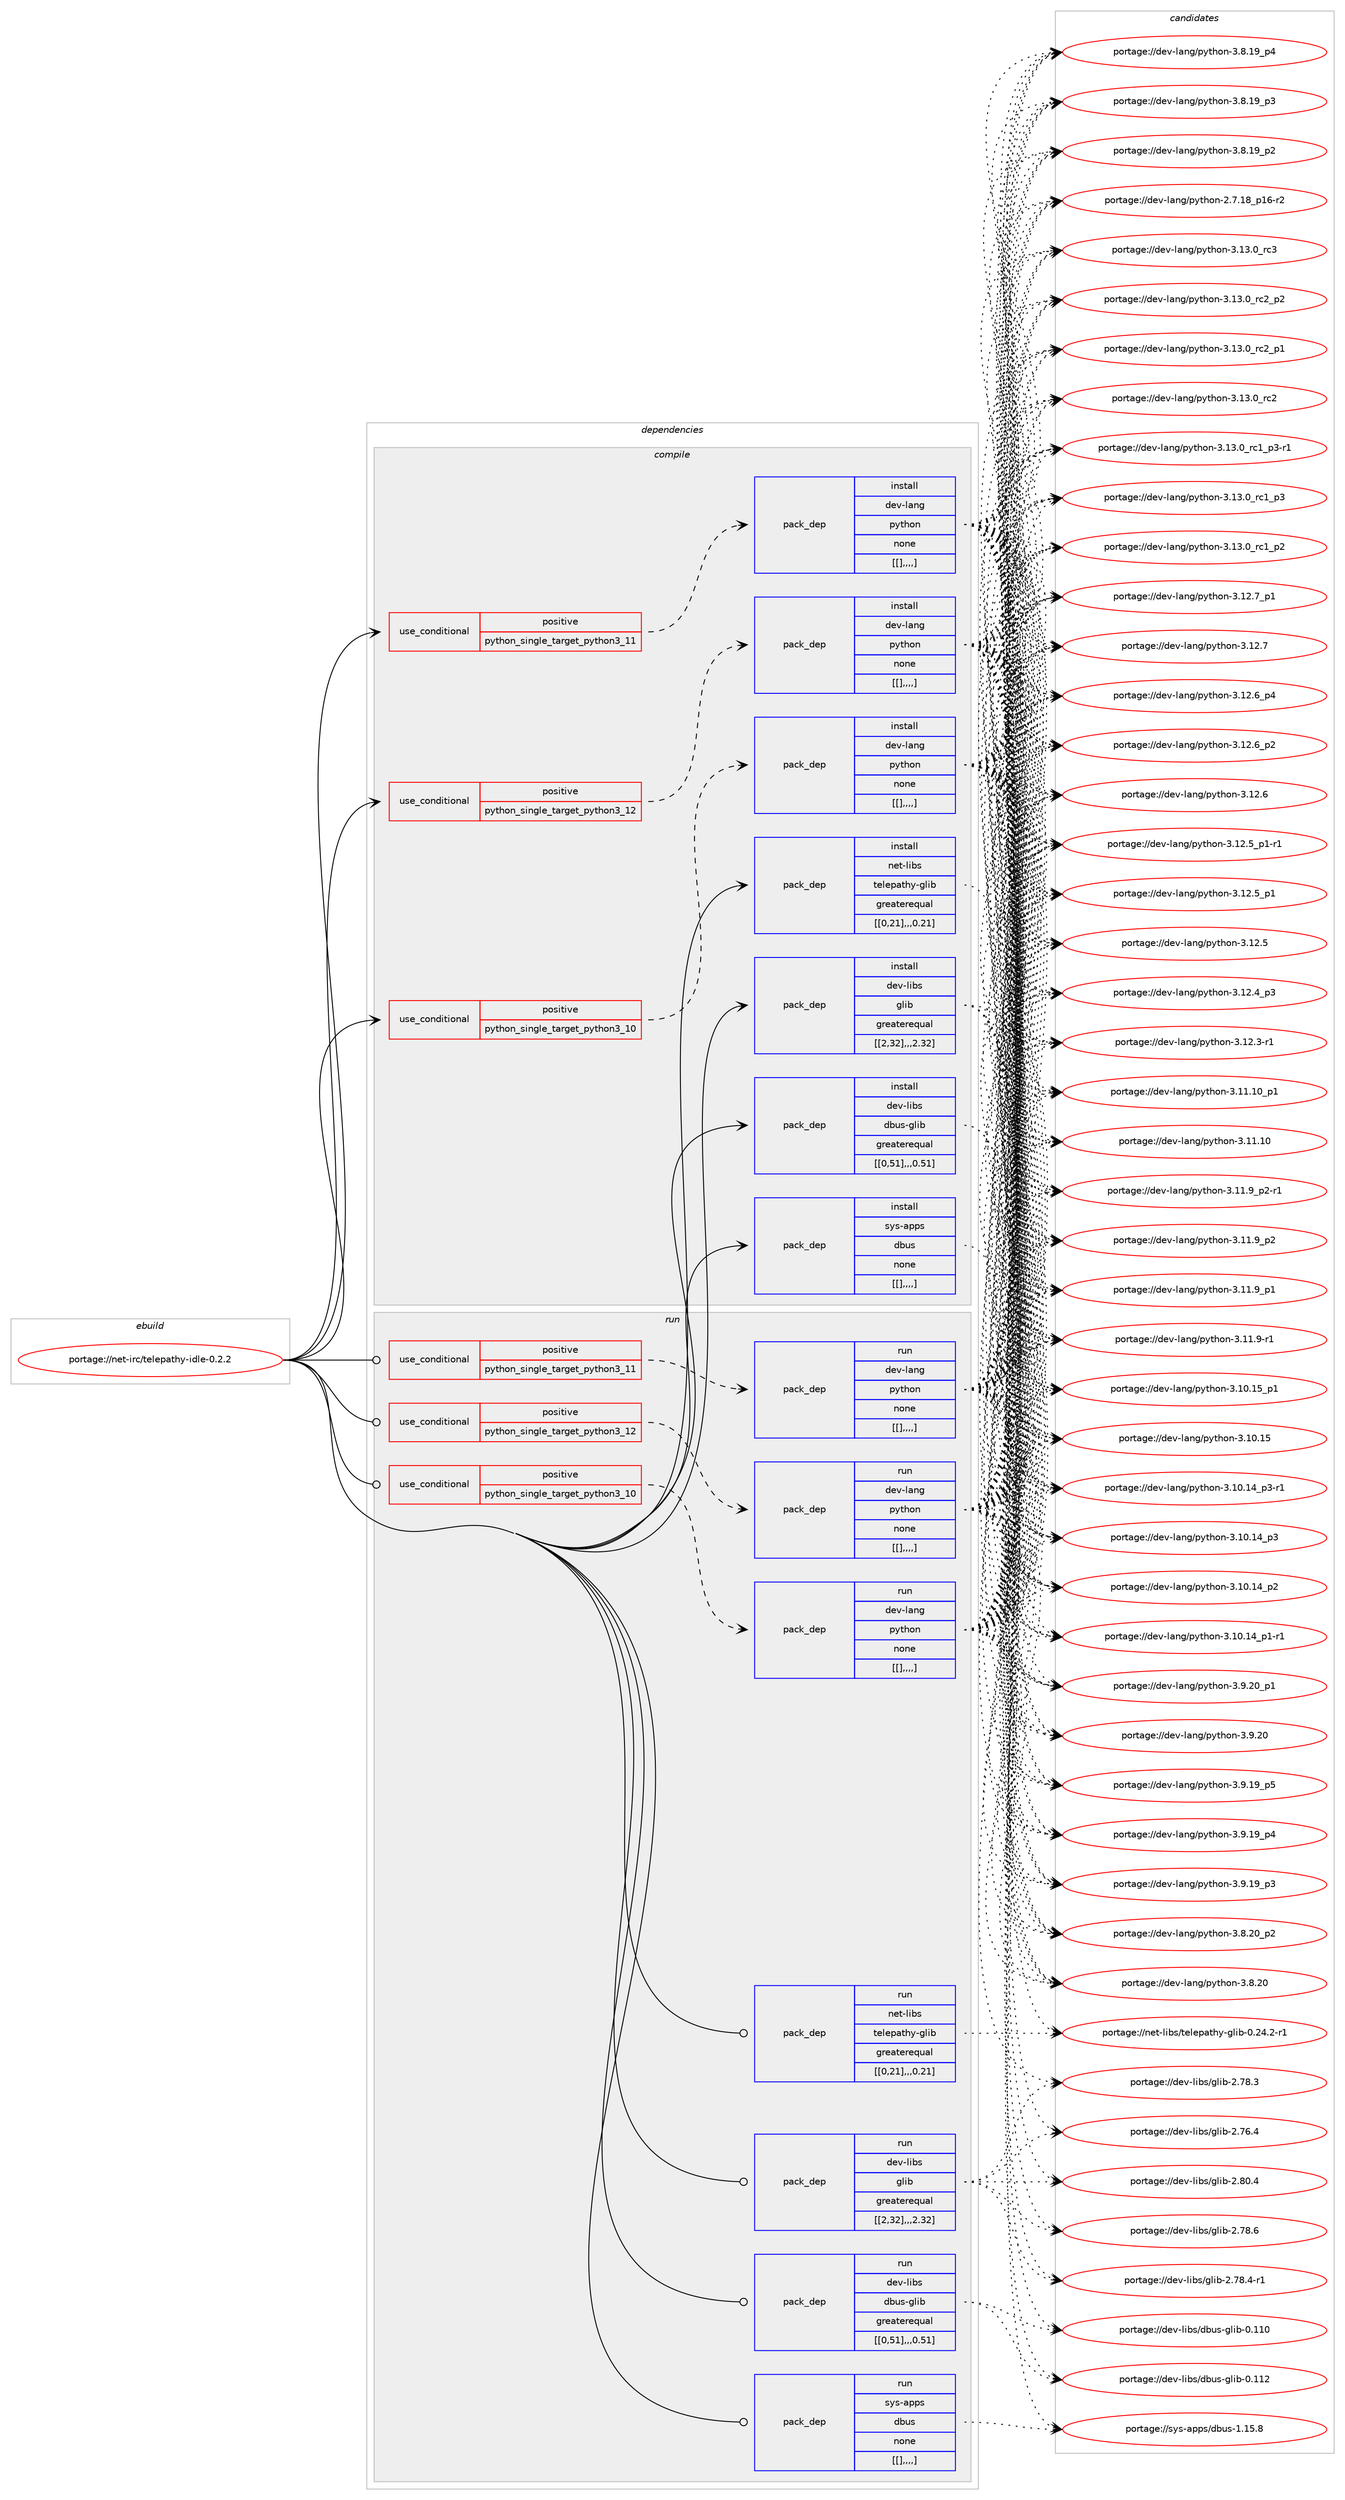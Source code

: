 digraph prolog {

# *************
# Graph options
# *************

newrank=true;
concentrate=true;
compound=true;
graph [rankdir=LR,fontname=Helvetica,fontsize=10,ranksep=1.5];#, ranksep=2.5, nodesep=0.2];
edge  [arrowhead=vee];
node  [fontname=Helvetica,fontsize=10];

# **********
# The ebuild
# **********

subgraph cluster_leftcol {
color=gray;
label=<<i>ebuild</i>>;
id [label="portage://net-irc/telepathy-idle-0.2.2", color=red, width=4, href="../net-irc/telepathy-idle-0.2.2.svg"];
}

# ****************
# The dependencies
# ****************

subgraph cluster_midcol {
color=gray;
label=<<i>dependencies</i>>;
subgraph cluster_compile {
fillcolor="#eeeeee";
style=filled;
label=<<i>compile</i>>;
subgraph cond927 {
dependency2617 [label=<<TABLE BORDER="0" CELLBORDER="1" CELLSPACING="0" CELLPADDING="4"><TR><TD ROWSPAN="3" CELLPADDING="10">use_conditional</TD></TR><TR><TD>positive</TD></TR><TR><TD>python_single_target_python3_10</TD></TR></TABLE>>, shape=none, color=red];
subgraph pack1690 {
dependency2618 [label=<<TABLE BORDER="0" CELLBORDER="1" CELLSPACING="0" CELLPADDING="4" WIDTH="220"><TR><TD ROWSPAN="6" CELLPADDING="30">pack_dep</TD></TR><TR><TD WIDTH="110">install</TD></TR><TR><TD>dev-lang</TD></TR><TR><TD>python</TD></TR><TR><TD>none</TD></TR><TR><TD>[[],,,,]</TD></TR></TABLE>>, shape=none, color=blue];
}
dependency2617:e -> dependency2618:w [weight=20,style="dashed",arrowhead="vee"];
}
id:e -> dependency2617:w [weight=20,style="solid",arrowhead="vee"];
subgraph cond928 {
dependency2619 [label=<<TABLE BORDER="0" CELLBORDER="1" CELLSPACING="0" CELLPADDING="4"><TR><TD ROWSPAN="3" CELLPADDING="10">use_conditional</TD></TR><TR><TD>positive</TD></TR><TR><TD>python_single_target_python3_11</TD></TR></TABLE>>, shape=none, color=red];
subgraph pack1691 {
dependency2620 [label=<<TABLE BORDER="0" CELLBORDER="1" CELLSPACING="0" CELLPADDING="4" WIDTH="220"><TR><TD ROWSPAN="6" CELLPADDING="30">pack_dep</TD></TR><TR><TD WIDTH="110">install</TD></TR><TR><TD>dev-lang</TD></TR><TR><TD>python</TD></TR><TR><TD>none</TD></TR><TR><TD>[[],,,,]</TD></TR></TABLE>>, shape=none, color=blue];
}
dependency2619:e -> dependency2620:w [weight=20,style="dashed",arrowhead="vee"];
}
id:e -> dependency2619:w [weight=20,style="solid",arrowhead="vee"];
subgraph cond929 {
dependency2621 [label=<<TABLE BORDER="0" CELLBORDER="1" CELLSPACING="0" CELLPADDING="4"><TR><TD ROWSPAN="3" CELLPADDING="10">use_conditional</TD></TR><TR><TD>positive</TD></TR><TR><TD>python_single_target_python3_12</TD></TR></TABLE>>, shape=none, color=red];
subgraph pack1692 {
dependency2622 [label=<<TABLE BORDER="0" CELLBORDER="1" CELLSPACING="0" CELLPADDING="4" WIDTH="220"><TR><TD ROWSPAN="6" CELLPADDING="30">pack_dep</TD></TR><TR><TD WIDTH="110">install</TD></TR><TR><TD>dev-lang</TD></TR><TR><TD>python</TD></TR><TR><TD>none</TD></TR><TR><TD>[[],,,,]</TD></TR></TABLE>>, shape=none, color=blue];
}
dependency2621:e -> dependency2622:w [weight=20,style="dashed",arrowhead="vee"];
}
id:e -> dependency2621:w [weight=20,style="solid",arrowhead="vee"];
subgraph pack1693 {
dependency2623 [label=<<TABLE BORDER="0" CELLBORDER="1" CELLSPACING="0" CELLPADDING="4" WIDTH="220"><TR><TD ROWSPAN="6" CELLPADDING="30">pack_dep</TD></TR><TR><TD WIDTH="110">install</TD></TR><TR><TD>dev-libs</TD></TR><TR><TD>dbus-glib</TD></TR><TR><TD>greaterequal</TD></TR><TR><TD>[[0,51],,,0.51]</TD></TR></TABLE>>, shape=none, color=blue];
}
id:e -> dependency2623:w [weight=20,style="solid",arrowhead="vee"];
subgraph pack1694 {
dependency2624 [label=<<TABLE BORDER="0" CELLBORDER="1" CELLSPACING="0" CELLPADDING="4" WIDTH="220"><TR><TD ROWSPAN="6" CELLPADDING="30">pack_dep</TD></TR><TR><TD WIDTH="110">install</TD></TR><TR><TD>dev-libs</TD></TR><TR><TD>glib</TD></TR><TR><TD>greaterequal</TD></TR><TR><TD>[[2,32],,,2.32]</TD></TR></TABLE>>, shape=none, color=blue];
}
id:e -> dependency2624:w [weight=20,style="solid",arrowhead="vee"];
subgraph pack1695 {
dependency2625 [label=<<TABLE BORDER="0" CELLBORDER="1" CELLSPACING="0" CELLPADDING="4" WIDTH="220"><TR><TD ROWSPAN="6" CELLPADDING="30">pack_dep</TD></TR><TR><TD WIDTH="110">install</TD></TR><TR><TD>net-libs</TD></TR><TR><TD>telepathy-glib</TD></TR><TR><TD>greaterequal</TD></TR><TR><TD>[[0,21],,,0.21]</TD></TR></TABLE>>, shape=none, color=blue];
}
id:e -> dependency2625:w [weight=20,style="solid",arrowhead="vee"];
subgraph pack1696 {
dependency2626 [label=<<TABLE BORDER="0" CELLBORDER="1" CELLSPACING="0" CELLPADDING="4" WIDTH="220"><TR><TD ROWSPAN="6" CELLPADDING="30">pack_dep</TD></TR><TR><TD WIDTH="110">install</TD></TR><TR><TD>sys-apps</TD></TR><TR><TD>dbus</TD></TR><TR><TD>none</TD></TR><TR><TD>[[],,,,]</TD></TR></TABLE>>, shape=none, color=blue];
}
id:e -> dependency2626:w [weight=20,style="solid",arrowhead="vee"];
}
subgraph cluster_compileandrun {
fillcolor="#eeeeee";
style=filled;
label=<<i>compile and run</i>>;
}
subgraph cluster_run {
fillcolor="#eeeeee";
style=filled;
label=<<i>run</i>>;
subgraph cond930 {
dependency2627 [label=<<TABLE BORDER="0" CELLBORDER="1" CELLSPACING="0" CELLPADDING="4"><TR><TD ROWSPAN="3" CELLPADDING="10">use_conditional</TD></TR><TR><TD>positive</TD></TR><TR><TD>python_single_target_python3_10</TD></TR></TABLE>>, shape=none, color=red];
subgraph pack1697 {
dependency2628 [label=<<TABLE BORDER="0" CELLBORDER="1" CELLSPACING="0" CELLPADDING="4" WIDTH="220"><TR><TD ROWSPAN="6" CELLPADDING="30">pack_dep</TD></TR><TR><TD WIDTH="110">run</TD></TR><TR><TD>dev-lang</TD></TR><TR><TD>python</TD></TR><TR><TD>none</TD></TR><TR><TD>[[],,,,]</TD></TR></TABLE>>, shape=none, color=blue];
}
dependency2627:e -> dependency2628:w [weight=20,style="dashed",arrowhead="vee"];
}
id:e -> dependency2627:w [weight=20,style="solid",arrowhead="odot"];
subgraph cond931 {
dependency2629 [label=<<TABLE BORDER="0" CELLBORDER="1" CELLSPACING="0" CELLPADDING="4"><TR><TD ROWSPAN="3" CELLPADDING="10">use_conditional</TD></TR><TR><TD>positive</TD></TR><TR><TD>python_single_target_python3_11</TD></TR></TABLE>>, shape=none, color=red];
subgraph pack1698 {
dependency2630 [label=<<TABLE BORDER="0" CELLBORDER="1" CELLSPACING="0" CELLPADDING="4" WIDTH="220"><TR><TD ROWSPAN="6" CELLPADDING="30">pack_dep</TD></TR><TR><TD WIDTH="110">run</TD></TR><TR><TD>dev-lang</TD></TR><TR><TD>python</TD></TR><TR><TD>none</TD></TR><TR><TD>[[],,,,]</TD></TR></TABLE>>, shape=none, color=blue];
}
dependency2629:e -> dependency2630:w [weight=20,style="dashed",arrowhead="vee"];
}
id:e -> dependency2629:w [weight=20,style="solid",arrowhead="odot"];
subgraph cond932 {
dependency2631 [label=<<TABLE BORDER="0" CELLBORDER="1" CELLSPACING="0" CELLPADDING="4"><TR><TD ROWSPAN="3" CELLPADDING="10">use_conditional</TD></TR><TR><TD>positive</TD></TR><TR><TD>python_single_target_python3_12</TD></TR></TABLE>>, shape=none, color=red];
subgraph pack1699 {
dependency2632 [label=<<TABLE BORDER="0" CELLBORDER="1" CELLSPACING="0" CELLPADDING="4" WIDTH="220"><TR><TD ROWSPAN="6" CELLPADDING="30">pack_dep</TD></TR><TR><TD WIDTH="110">run</TD></TR><TR><TD>dev-lang</TD></TR><TR><TD>python</TD></TR><TR><TD>none</TD></TR><TR><TD>[[],,,,]</TD></TR></TABLE>>, shape=none, color=blue];
}
dependency2631:e -> dependency2632:w [weight=20,style="dashed",arrowhead="vee"];
}
id:e -> dependency2631:w [weight=20,style="solid",arrowhead="odot"];
subgraph pack1700 {
dependency2633 [label=<<TABLE BORDER="0" CELLBORDER="1" CELLSPACING="0" CELLPADDING="4" WIDTH="220"><TR><TD ROWSPAN="6" CELLPADDING="30">pack_dep</TD></TR><TR><TD WIDTH="110">run</TD></TR><TR><TD>dev-libs</TD></TR><TR><TD>dbus-glib</TD></TR><TR><TD>greaterequal</TD></TR><TR><TD>[[0,51],,,0.51]</TD></TR></TABLE>>, shape=none, color=blue];
}
id:e -> dependency2633:w [weight=20,style="solid",arrowhead="odot"];
subgraph pack1701 {
dependency2634 [label=<<TABLE BORDER="0" CELLBORDER="1" CELLSPACING="0" CELLPADDING="4" WIDTH="220"><TR><TD ROWSPAN="6" CELLPADDING="30">pack_dep</TD></TR><TR><TD WIDTH="110">run</TD></TR><TR><TD>dev-libs</TD></TR><TR><TD>glib</TD></TR><TR><TD>greaterequal</TD></TR><TR><TD>[[2,32],,,2.32]</TD></TR></TABLE>>, shape=none, color=blue];
}
id:e -> dependency2634:w [weight=20,style="solid",arrowhead="odot"];
subgraph pack1702 {
dependency2635 [label=<<TABLE BORDER="0" CELLBORDER="1" CELLSPACING="0" CELLPADDING="4" WIDTH="220"><TR><TD ROWSPAN="6" CELLPADDING="30">pack_dep</TD></TR><TR><TD WIDTH="110">run</TD></TR><TR><TD>net-libs</TD></TR><TR><TD>telepathy-glib</TD></TR><TR><TD>greaterequal</TD></TR><TR><TD>[[0,21],,,0.21]</TD></TR></TABLE>>, shape=none, color=blue];
}
id:e -> dependency2635:w [weight=20,style="solid",arrowhead="odot"];
subgraph pack1703 {
dependency2636 [label=<<TABLE BORDER="0" CELLBORDER="1" CELLSPACING="0" CELLPADDING="4" WIDTH="220"><TR><TD ROWSPAN="6" CELLPADDING="30">pack_dep</TD></TR><TR><TD WIDTH="110">run</TD></TR><TR><TD>sys-apps</TD></TR><TR><TD>dbus</TD></TR><TR><TD>none</TD></TR><TR><TD>[[],,,,]</TD></TR></TABLE>>, shape=none, color=blue];
}
id:e -> dependency2636:w [weight=20,style="solid",arrowhead="odot"];
}
}

# **************
# The candidates
# **************

subgraph cluster_choices {
rank=same;
color=gray;
label=<<i>candidates</i>>;

subgraph choice1690 {
color=black;
nodesep=1;
choice10010111845108971101034711212111610411111045514649514648951149951 [label="portage://dev-lang/python-3.13.0_rc3", color=red, width=4,href="../dev-lang/python-3.13.0_rc3.svg"];
choice100101118451089711010347112121116104111110455146495146489511499509511250 [label="portage://dev-lang/python-3.13.0_rc2_p2", color=red, width=4,href="../dev-lang/python-3.13.0_rc2_p2.svg"];
choice100101118451089711010347112121116104111110455146495146489511499509511249 [label="portage://dev-lang/python-3.13.0_rc2_p1", color=red, width=4,href="../dev-lang/python-3.13.0_rc2_p1.svg"];
choice10010111845108971101034711212111610411111045514649514648951149950 [label="portage://dev-lang/python-3.13.0_rc2", color=red, width=4,href="../dev-lang/python-3.13.0_rc2.svg"];
choice1001011184510897110103471121211161041111104551464951464895114994995112514511449 [label="portage://dev-lang/python-3.13.0_rc1_p3-r1", color=red, width=4,href="../dev-lang/python-3.13.0_rc1_p3-r1.svg"];
choice100101118451089711010347112121116104111110455146495146489511499499511251 [label="portage://dev-lang/python-3.13.0_rc1_p3", color=red, width=4,href="../dev-lang/python-3.13.0_rc1_p3.svg"];
choice100101118451089711010347112121116104111110455146495146489511499499511250 [label="portage://dev-lang/python-3.13.0_rc1_p2", color=red, width=4,href="../dev-lang/python-3.13.0_rc1_p2.svg"];
choice100101118451089711010347112121116104111110455146495046559511249 [label="portage://dev-lang/python-3.12.7_p1", color=red, width=4,href="../dev-lang/python-3.12.7_p1.svg"];
choice10010111845108971101034711212111610411111045514649504655 [label="portage://dev-lang/python-3.12.7", color=red, width=4,href="../dev-lang/python-3.12.7.svg"];
choice100101118451089711010347112121116104111110455146495046549511252 [label="portage://dev-lang/python-3.12.6_p4", color=red, width=4,href="../dev-lang/python-3.12.6_p4.svg"];
choice100101118451089711010347112121116104111110455146495046549511250 [label="portage://dev-lang/python-3.12.6_p2", color=red, width=4,href="../dev-lang/python-3.12.6_p2.svg"];
choice10010111845108971101034711212111610411111045514649504654 [label="portage://dev-lang/python-3.12.6", color=red, width=4,href="../dev-lang/python-3.12.6.svg"];
choice1001011184510897110103471121211161041111104551464950465395112494511449 [label="portage://dev-lang/python-3.12.5_p1-r1", color=red, width=4,href="../dev-lang/python-3.12.5_p1-r1.svg"];
choice100101118451089711010347112121116104111110455146495046539511249 [label="portage://dev-lang/python-3.12.5_p1", color=red, width=4,href="../dev-lang/python-3.12.5_p1.svg"];
choice10010111845108971101034711212111610411111045514649504653 [label="portage://dev-lang/python-3.12.5", color=red, width=4,href="../dev-lang/python-3.12.5.svg"];
choice100101118451089711010347112121116104111110455146495046529511251 [label="portage://dev-lang/python-3.12.4_p3", color=red, width=4,href="../dev-lang/python-3.12.4_p3.svg"];
choice100101118451089711010347112121116104111110455146495046514511449 [label="portage://dev-lang/python-3.12.3-r1", color=red, width=4,href="../dev-lang/python-3.12.3-r1.svg"];
choice10010111845108971101034711212111610411111045514649494649489511249 [label="portage://dev-lang/python-3.11.10_p1", color=red, width=4,href="../dev-lang/python-3.11.10_p1.svg"];
choice1001011184510897110103471121211161041111104551464949464948 [label="portage://dev-lang/python-3.11.10", color=red, width=4,href="../dev-lang/python-3.11.10.svg"];
choice1001011184510897110103471121211161041111104551464949465795112504511449 [label="portage://dev-lang/python-3.11.9_p2-r1", color=red, width=4,href="../dev-lang/python-3.11.9_p2-r1.svg"];
choice100101118451089711010347112121116104111110455146494946579511250 [label="portage://dev-lang/python-3.11.9_p2", color=red, width=4,href="../dev-lang/python-3.11.9_p2.svg"];
choice100101118451089711010347112121116104111110455146494946579511249 [label="portage://dev-lang/python-3.11.9_p1", color=red, width=4,href="../dev-lang/python-3.11.9_p1.svg"];
choice100101118451089711010347112121116104111110455146494946574511449 [label="portage://dev-lang/python-3.11.9-r1", color=red, width=4,href="../dev-lang/python-3.11.9-r1.svg"];
choice10010111845108971101034711212111610411111045514649484649539511249 [label="portage://dev-lang/python-3.10.15_p1", color=red, width=4,href="../dev-lang/python-3.10.15_p1.svg"];
choice1001011184510897110103471121211161041111104551464948464953 [label="portage://dev-lang/python-3.10.15", color=red, width=4,href="../dev-lang/python-3.10.15.svg"];
choice100101118451089711010347112121116104111110455146494846495295112514511449 [label="portage://dev-lang/python-3.10.14_p3-r1", color=red, width=4,href="../dev-lang/python-3.10.14_p3-r1.svg"];
choice10010111845108971101034711212111610411111045514649484649529511251 [label="portage://dev-lang/python-3.10.14_p3", color=red, width=4,href="../dev-lang/python-3.10.14_p3.svg"];
choice10010111845108971101034711212111610411111045514649484649529511250 [label="portage://dev-lang/python-3.10.14_p2", color=red, width=4,href="../dev-lang/python-3.10.14_p2.svg"];
choice100101118451089711010347112121116104111110455146494846495295112494511449 [label="portage://dev-lang/python-3.10.14_p1-r1", color=red, width=4,href="../dev-lang/python-3.10.14_p1-r1.svg"];
choice100101118451089711010347112121116104111110455146574650489511249 [label="portage://dev-lang/python-3.9.20_p1", color=red, width=4,href="../dev-lang/python-3.9.20_p1.svg"];
choice10010111845108971101034711212111610411111045514657465048 [label="portage://dev-lang/python-3.9.20", color=red, width=4,href="../dev-lang/python-3.9.20.svg"];
choice100101118451089711010347112121116104111110455146574649579511253 [label="portage://dev-lang/python-3.9.19_p5", color=red, width=4,href="../dev-lang/python-3.9.19_p5.svg"];
choice100101118451089711010347112121116104111110455146574649579511252 [label="portage://dev-lang/python-3.9.19_p4", color=red, width=4,href="../dev-lang/python-3.9.19_p4.svg"];
choice100101118451089711010347112121116104111110455146574649579511251 [label="portage://dev-lang/python-3.9.19_p3", color=red, width=4,href="../dev-lang/python-3.9.19_p3.svg"];
choice100101118451089711010347112121116104111110455146564650489511250 [label="portage://dev-lang/python-3.8.20_p2", color=red, width=4,href="../dev-lang/python-3.8.20_p2.svg"];
choice10010111845108971101034711212111610411111045514656465048 [label="portage://dev-lang/python-3.8.20", color=red, width=4,href="../dev-lang/python-3.8.20.svg"];
choice100101118451089711010347112121116104111110455146564649579511252 [label="portage://dev-lang/python-3.8.19_p4", color=red, width=4,href="../dev-lang/python-3.8.19_p4.svg"];
choice100101118451089711010347112121116104111110455146564649579511251 [label="portage://dev-lang/python-3.8.19_p3", color=red, width=4,href="../dev-lang/python-3.8.19_p3.svg"];
choice100101118451089711010347112121116104111110455146564649579511250 [label="portage://dev-lang/python-3.8.19_p2", color=red, width=4,href="../dev-lang/python-3.8.19_p2.svg"];
choice100101118451089711010347112121116104111110455046554649569511249544511450 [label="portage://dev-lang/python-2.7.18_p16-r2", color=red, width=4,href="../dev-lang/python-2.7.18_p16-r2.svg"];
dependency2618:e -> choice10010111845108971101034711212111610411111045514649514648951149951:w [style=dotted,weight="100"];
dependency2618:e -> choice100101118451089711010347112121116104111110455146495146489511499509511250:w [style=dotted,weight="100"];
dependency2618:e -> choice100101118451089711010347112121116104111110455146495146489511499509511249:w [style=dotted,weight="100"];
dependency2618:e -> choice10010111845108971101034711212111610411111045514649514648951149950:w [style=dotted,weight="100"];
dependency2618:e -> choice1001011184510897110103471121211161041111104551464951464895114994995112514511449:w [style=dotted,weight="100"];
dependency2618:e -> choice100101118451089711010347112121116104111110455146495146489511499499511251:w [style=dotted,weight="100"];
dependency2618:e -> choice100101118451089711010347112121116104111110455146495146489511499499511250:w [style=dotted,weight="100"];
dependency2618:e -> choice100101118451089711010347112121116104111110455146495046559511249:w [style=dotted,weight="100"];
dependency2618:e -> choice10010111845108971101034711212111610411111045514649504655:w [style=dotted,weight="100"];
dependency2618:e -> choice100101118451089711010347112121116104111110455146495046549511252:w [style=dotted,weight="100"];
dependency2618:e -> choice100101118451089711010347112121116104111110455146495046549511250:w [style=dotted,weight="100"];
dependency2618:e -> choice10010111845108971101034711212111610411111045514649504654:w [style=dotted,weight="100"];
dependency2618:e -> choice1001011184510897110103471121211161041111104551464950465395112494511449:w [style=dotted,weight="100"];
dependency2618:e -> choice100101118451089711010347112121116104111110455146495046539511249:w [style=dotted,weight="100"];
dependency2618:e -> choice10010111845108971101034711212111610411111045514649504653:w [style=dotted,weight="100"];
dependency2618:e -> choice100101118451089711010347112121116104111110455146495046529511251:w [style=dotted,weight="100"];
dependency2618:e -> choice100101118451089711010347112121116104111110455146495046514511449:w [style=dotted,weight="100"];
dependency2618:e -> choice10010111845108971101034711212111610411111045514649494649489511249:w [style=dotted,weight="100"];
dependency2618:e -> choice1001011184510897110103471121211161041111104551464949464948:w [style=dotted,weight="100"];
dependency2618:e -> choice1001011184510897110103471121211161041111104551464949465795112504511449:w [style=dotted,weight="100"];
dependency2618:e -> choice100101118451089711010347112121116104111110455146494946579511250:w [style=dotted,weight="100"];
dependency2618:e -> choice100101118451089711010347112121116104111110455146494946579511249:w [style=dotted,weight="100"];
dependency2618:e -> choice100101118451089711010347112121116104111110455146494946574511449:w [style=dotted,weight="100"];
dependency2618:e -> choice10010111845108971101034711212111610411111045514649484649539511249:w [style=dotted,weight="100"];
dependency2618:e -> choice1001011184510897110103471121211161041111104551464948464953:w [style=dotted,weight="100"];
dependency2618:e -> choice100101118451089711010347112121116104111110455146494846495295112514511449:w [style=dotted,weight="100"];
dependency2618:e -> choice10010111845108971101034711212111610411111045514649484649529511251:w [style=dotted,weight="100"];
dependency2618:e -> choice10010111845108971101034711212111610411111045514649484649529511250:w [style=dotted,weight="100"];
dependency2618:e -> choice100101118451089711010347112121116104111110455146494846495295112494511449:w [style=dotted,weight="100"];
dependency2618:e -> choice100101118451089711010347112121116104111110455146574650489511249:w [style=dotted,weight="100"];
dependency2618:e -> choice10010111845108971101034711212111610411111045514657465048:w [style=dotted,weight="100"];
dependency2618:e -> choice100101118451089711010347112121116104111110455146574649579511253:w [style=dotted,weight="100"];
dependency2618:e -> choice100101118451089711010347112121116104111110455146574649579511252:w [style=dotted,weight="100"];
dependency2618:e -> choice100101118451089711010347112121116104111110455146574649579511251:w [style=dotted,weight="100"];
dependency2618:e -> choice100101118451089711010347112121116104111110455146564650489511250:w [style=dotted,weight="100"];
dependency2618:e -> choice10010111845108971101034711212111610411111045514656465048:w [style=dotted,weight="100"];
dependency2618:e -> choice100101118451089711010347112121116104111110455146564649579511252:w [style=dotted,weight="100"];
dependency2618:e -> choice100101118451089711010347112121116104111110455146564649579511251:w [style=dotted,weight="100"];
dependency2618:e -> choice100101118451089711010347112121116104111110455146564649579511250:w [style=dotted,weight="100"];
dependency2618:e -> choice100101118451089711010347112121116104111110455046554649569511249544511450:w [style=dotted,weight="100"];
}
subgraph choice1691 {
color=black;
nodesep=1;
choice10010111845108971101034711212111610411111045514649514648951149951 [label="portage://dev-lang/python-3.13.0_rc3", color=red, width=4,href="../dev-lang/python-3.13.0_rc3.svg"];
choice100101118451089711010347112121116104111110455146495146489511499509511250 [label="portage://dev-lang/python-3.13.0_rc2_p2", color=red, width=4,href="../dev-lang/python-3.13.0_rc2_p2.svg"];
choice100101118451089711010347112121116104111110455146495146489511499509511249 [label="portage://dev-lang/python-3.13.0_rc2_p1", color=red, width=4,href="../dev-lang/python-3.13.0_rc2_p1.svg"];
choice10010111845108971101034711212111610411111045514649514648951149950 [label="portage://dev-lang/python-3.13.0_rc2", color=red, width=4,href="../dev-lang/python-3.13.0_rc2.svg"];
choice1001011184510897110103471121211161041111104551464951464895114994995112514511449 [label="portage://dev-lang/python-3.13.0_rc1_p3-r1", color=red, width=4,href="../dev-lang/python-3.13.0_rc1_p3-r1.svg"];
choice100101118451089711010347112121116104111110455146495146489511499499511251 [label="portage://dev-lang/python-3.13.0_rc1_p3", color=red, width=4,href="../dev-lang/python-3.13.0_rc1_p3.svg"];
choice100101118451089711010347112121116104111110455146495146489511499499511250 [label="portage://dev-lang/python-3.13.0_rc1_p2", color=red, width=4,href="../dev-lang/python-3.13.0_rc1_p2.svg"];
choice100101118451089711010347112121116104111110455146495046559511249 [label="portage://dev-lang/python-3.12.7_p1", color=red, width=4,href="../dev-lang/python-3.12.7_p1.svg"];
choice10010111845108971101034711212111610411111045514649504655 [label="portage://dev-lang/python-3.12.7", color=red, width=4,href="../dev-lang/python-3.12.7.svg"];
choice100101118451089711010347112121116104111110455146495046549511252 [label="portage://dev-lang/python-3.12.6_p4", color=red, width=4,href="../dev-lang/python-3.12.6_p4.svg"];
choice100101118451089711010347112121116104111110455146495046549511250 [label="portage://dev-lang/python-3.12.6_p2", color=red, width=4,href="../dev-lang/python-3.12.6_p2.svg"];
choice10010111845108971101034711212111610411111045514649504654 [label="portage://dev-lang/python-3.12.6", color=red, width=4,href="../dev-lang/python-3.12.6.svg"];
choice1001011184510897110103471121211161041111104551464950465395112494511449 [label="portage://dev-lang/python-3.12.5_p1-r1", color=red, width=4,href="../dev-lang/python-3.12.5_p1-r1.svg"];
choice100101118451089711010347112121116104111110455146495046539511249 [label="portage://dev-lang/python-3.12.5_p1", color=red, width=4,href="../dev-lang/python-3.12.5_p1.svg"];
choice10010111845108971101034711212111610411111045514649504653 [label="portage://dev-lang/python-3.12.5", color=red, width=4,href="../dev-lang/python-3.12.5.svg"];
choice100101118451089711010347112121116104111110455146495046529511251 [label="portage://dev-lang/python-3.12.4_p3", color=red, width=4,href="../dev-lang/python-3.12.4_p3.svg"];
choice100101118451089711010347112121116104111110455146495046514511449 [label="portage://dev-lang/python-3.12.3-r1", color=red, width=4,href="../dev-lang/python-3.12.3-r1.svg"];
choice10010111845108971101034711212111610411111045514649494649489511249 [label="portage://dev-lang/python-3.11.10_p1", color=red, width=4,href="../dev-lang/python-3.11.10_p1.svg"];
choice1001011184510897110103471121211161041111104551464949464948 [label="portage://dev-lang/python-3.11.10", color=red, width=4,href="../dev-lang/python-3.11.10.svg"];
choice1001011184510897110103471121211161041111104551464949465795112504511449 [label="portage://dev-lang/python-3.11.9_p2-r1", color=red, width=4,href="../dev-lang/python-3.11.9_p2-r1.svg"];
choice100101118451089711010347112121116104111110455146494946579511250 [label="portage://dev-lang/python-3.11.9_p2", color=red, width=4,href="../dev-lang/python-3.11.9_p2.svg"];
choice100101118451089711010347112121116104111110455146494946579511249 [label="portage://dev-lang/python-3.11.9_p1", color=red, width=4,href="../dev-lang/python-3.11.9_p1.svg"];
choice100101118451089711010347112121116104111110455146494946574511449 [label="portage://dev-lang/python-3.11.9-r1", color=red, width=4,href="../dev-lang/python-3.11.9-r1.svg"];
choice10010111845108971101034711212111610411111045514649484649539511249 [label="portage://dev-lang/python-3.10.15_p1", color=red, width=4,href="../dev-lang/python-3.10.15_p1.svg"];
choice1001011184510897110103471121211161041111104551464948464953 [label="portage://dev-lang/python-3.10.15", color=red, width=4,href="../dev-lang/python-3.10.15.svg"];
choice100101118451089711010347112121116104111110455146494846495295112514511449 [label="portage://dev-lang/python-3.10.14_p3-r1", color=red, width=4,href="../dev-lang/python-3.10.14_p3-r1.svg"];
choice10010111845108971101034711212111610411111045514649484649529511251 [label="portage://dev-lang/python-3.10.14_p3", color=red, width=4,href="../dev-lang/python-3.10.14_p3.svg"];
choice10010111845108971101034711212111610411111045514649484649529511250 [label="portage://dev-lang/python-3.10.14_p2", color=red, width=4,href="../dev-lang/python-3.10.14_p2.svg"];
choice100101118451089711010347112121116104111110455146494846495295112494511449 [label="portage://dev-lang/python-3.10.14_p1-r1", color=red, width=4,href="../dev-lang/python-3.10.14_p1-r1.svg"];
choice100101118451089711010347112121116104111110455146574650489511249 [label="portage://dev-lang/python-3.9.20_p1", color=red, width=4,href="../dev-lang/python-3.9.20_p1.svg"];
choice10010111845108971101034711212111610411111045514657465048 [label="portage://dev-lang/python-3.9.20", color=red, width=4,href="../dev-lang/python-3.9.20.svg"];
choice100101118451089711010347112121116104111110455146574649579511253 [label="portage://dev-lang/python-3.9.19_p5", color=red, width=4,href="../dev-lang/python-3.9.19_p5.svg"];
choice100101118451089711010347112121116104111110455146574649579511252 [label="portage://dev-lang/python-3.9.19_p4", color=red, width=4,href="../dev-lang/python-3.9.19_p4.svg"];
choice100101118451089711010347112121116104111110455146574649579511251 [label="portage://dev-lang/python-3.9.19_p3", color=red, width=4,href="../dev-lang/python-3.9.19_p3.svg"];
choice100101118451089711010347112121116104111110455146564650489511250 [label="portage://dev-lang/python-3.8.20_p2", color=red, width=4,href="../dev-lang/python-3.8.20_p2.svg"];
choice10010111845108971101034711212111610411111045514656465048 [label="portage://dev-lang/python-3.8.20", color=red, width=4,href="../dev-lang/python-3.8.20.svg"];
choice100101118451089711010347112121116104111110455146564649579511252 [label="portage://dev-lang/python-3.8.19_p4", color=red, width=4,href="../dev-lang/python-3.8.19_p4.svg"];
choice100101118451089711010347112121116104111110455146564649579511251 [label="portage://dev-lang/python-3.8.19_p3", color=red, width=4,href="../dev-lang/python-3.8.19_p3.svg"];
choice100101118451089711010347112121116104111110455146564649579511250 [label="portage://dev-lang/python-3.8.19_p2", color=red, width=4,href="../dev-lang/python-3.8.19_p2.svg"];
choice100101118451089711010347112121116104111110455046554649569511249544511450 [label="portage://dev-lang/python-2.7.18_p16-r2", color=red, width=4,href="../dev-lang/python-2.7.18_p16-r2.svg"];
dependency2620:e -> choice10010111845108971101034711212111610411111045514649514648951149951:w [style=dotted,weight="100"];
dependency2620:e -> choice100101118451089711010347112121116104111110455146495146489511499509511250:w [style=dotted,weight="100"];
dependency2620:e -> choice100101118451089711010347112121116104111110455146495146489511499509511249:w [style=dotted,weight="100"];
dependency2620:e -> choice10010111845108971101034711212111610411111045514649514648951149950:w [style=dotted,weight="100"];
dependency2620:e -> choice1001011184510897110103471121211161041111104551464951464895114994995112514511449:w [style=dotted,weight="100"];
dependency2620:e -> choice100101118451089711010347112121116104111110455146495146489511499499511251:w [style=dotted,weight="100"];
dependency2620:e -> choice100101118451089711010347112121116104111110455146495146489511499499511250:w [style=dotted,weight="100"];
dependency2620:e -> choice100101118451089711010347112121116104111110455146495046559511249:w [style=dotted,weight="100"];
dependency2620:e -> choice10010111845108971101034711212111610411111045514649504655:w [style=dotted,weight="100"];
dependency2620:e -> choice100101118451089711010347112121116104111110455146495046549511252:w [style=dotted,weight="100"];
dependency2620:e -> choice100101118451089711010347112121116104111110455146495046549511250:w [style=dotted,weight="100"];
dependency2620:e -> choice10010111845108971101034711212111610411111045514649504654:w [style=dotted,weight="100"];
dependency2620:e -> choice1001011184510897110103471121211161041111104551464950465395112494511449:w [style=dotted,weight="100"];
dependency2620:e -> choice100101118451089711010347112121116104111110455146495046539511249:w [style=dotted,weight="100"];
dependency2620:e -> choice10010111845108971101034711212111610411111045514649504653:w [style=dotted,weight="100"];
dependency2620:e -> choice100101118451089711010347112121116104111110455146495046529511251:w [style=dotted,weight="100"];
dependency2620:e -> choice100101118451089711010347112121116104111110455146495046514511449:w [style=dotted,weight="100"];
dependency2620:e -> choice10010111845108971101034711212111610411111045514649494649489511249:w [style=dotted,weight="100"];
dependency2620:e -> choice1001011184510897110103471121211161041111104551464949464948:w [style=dotted,weight="100"];
dependency2620:e -> choice1001011184510897110103471121211161041111104551464949465795112504511449:w [style=dotted,weight="100"];
dependency2620:e -> choice100101118451089711010347112121116104111110455146494946579511250:w [style=dotted,weight="100"];
dependency2620:e -> choice100101118451089711010347112121116104111110455146494946579511249:w [style=dotted,weight="100"];
dependency2620:e -> choice100101118451089711010347112121116104111110455146494946574511449:w [style=dotted,weight="100"];
dependency2620:e -> choice10010111845108971101034711212111610411111045514649484649539511249:w [style=dotted,weight="100"];
dependency2620:e -> choice1001011184510897110103471121211161041111104551464948464953:w [style=dotted,weight="100"];
dependency2620:e -> choice100101118451089711010347112121116104111110455146494846495295112514511449:w [style=dotted,weight="100"];
dependency2620:e -> choice10010111845108971101034711212111610411111045514649484649529511251:w [style=dotted,weight="100"];
dependency2620:e -> choice10010111845108971101034711212111610411111045514649484649529511250:w [style=dotted,weight="100"];
dependency2620:e -> choice100101118451089711010347112121116104111110455146494846495295112494511449:w [style=dotted,weight="100"];
dependency2620:e -> choice100101118451089711010347112121116104111110455146574650489511249:w [style=dotted,weight="100"];
dependency2620:e -> choice10010111845108971101034711212111610411111045514657465048:w [style=dotted,weight="100"];
dependency2620:e -> choice100101118451089711010347112121116104111110455146574649579511253:w [style=dotted,weight="100"];
dependency2620:e -> choice100101118451089711010347112121116104111110455146574649579511252:w [style=dotted,weight="100"];
dependency2620:e -> choice100101118451089711010347112121116104111110455146574649579511251:w [style=dotted,weight="100"];
dependency2620:e -> choice100101118451089711010347112121116104111110455146564650489511250:w [style=dotted,weight="100"];
dependency2620:e -> choice10010111845108971101034711212111610411111045514656465048:w [style=dotted,weight="100"];
dependency2620:e -> choice100101118451089711010347112121116104111110455146564649579511252:w [style=dotted,weight="100"];
dependency2620:e -> choice100101118451089711010347112121116104111110455146564649579511251:w [style=dotted,weight="100"];
dependency2620:e -> choice100101118451089711010347112121116104111110455146564649579511250:w [style=dotted,weight="100"];
dependency2620:e -> choice100101118451089711010347112121116104111110455046554649569511249544511450:w [style=dotted,weight="100"];
}
subgraph choice1692 {
color=black;
nodesep=1;
choice10010111845108971101034711212111610411111045514649514648951149951 [label="portage://dev-lang/python-3.13.0_rc3", color=red, width=4,href="../dev-lang/python-3.13.0_rc3.svg"];
choice100101118451089711010347112121116104111110455146495146489511499509511250 [label="portage://dev-lang/python-3.13.0_rc2_p2", color=red, width=4,href="../dev-lang/python-3.13.0_rc2_p2.svg"];
choice100101118451089711010347112121116104111110455146495146489511499509511249 [label="portage://dev-lang/python-3.13.0_rc2_p1", color=red, width=4,href="../dev-lang/python-3.13.0_rc2_p1.svg"];
choice10010111845108971101034711212111610411111045514649514648951149950 [label="portage://dev-lang/python-3.13.0_rc2", color=red, width=4,href="../dev-lang/python-3.13.0_rc2.svg"];
choice1001011184510897110103471121211161041111104551464951464895114994995112514511449 [label="portage://dev-lang/python-3.13.0_rc1_p3-r1", color=red, width=4,href="../dev-lang/python-3.13.0_rc1_p3-r1.svg"];
choice100101118451089711010347112121116104111110455146495146489511499499511251 [label="portage://dev-lang/python-3.13.0_rc1_p3", color=red, width=4,href="../dev-lang/python-3.13.0_rc1_p3.svg"];
choice100101118451089711010347112121116104111110455146495146489511499499511250 [label="portage://dev-lang/python-3.13.0_rc1_p2", color=red, width=4,href="../dev-lang/python-3.13.0_rc1_p2.svg"];
choice100101118451089711010347112121116104111110455146495046559511249 [label="portage://dev-lang/python-3.12.7_p1", color=red, width=4,href="../dev-lang/python-3.12.7_p1.svg"];
choice10010111845108971101034711212111610411111045514649504655 [label="portage://dev-lang/python-3.12.7", color=red, width=4,href="../dev-lang/python-3.12.7.svg"];
choice100101118451089711010347112121116104111110455146495046549511252 [label="portage://dev-lang/python-3.12.6_p4", color=red, width=4,href="../dev-lang/python-3.12.6_p4.svg"];
choice100101118451089711010347112121116104111110455146495046549511250 [label="portage://dev-lang/python-3.12.6_p2", color=red, width=4,href="../dev-lang/python-3.12.6_p2.svg"];
choice10010111845108971101034711212111610411111045514649504654 [label="portage://dev-lang/python-3.12.6", color=red, width=4,href="../dev-lang/python-3.12.6.svg"];
choice1001011184510897110103471121211161041111104551464950465395112494511449 [label="portage://dev-lang/python-3.12.5_p1-r1", color=red, width=4,href="../dev-lang/python-3.12.5_p1-r1.svg"];
choice100101118451089711010347112121116104111110455146495046539511249 [label="portage://dev-lang/python-3.12.5_p1", color=red, width=4,href="../dev-lang/python-3.12.5_p1.svg"];
choice10010111845108971101034711212111610411111045514649504653 [label="portage://dev-lang/python-3.12.5", color=red, width=4,href="../dev-lang/python-3.12.5.svg"];
choice100101118451089711010347112121116104111110455146495046529511251 [label="portage://dev-lang/python-3.12.4_p3", color=red, width=4,href="../dev-lang/python-3.12.4_p3.svg"];
choice100101118451089711010347112121116104111110455146495046514511449 [label="portage://dev-lang/python-3.12.3-r1", color=red, width=4,href="../dev-lang/python-3.12.3-r1.svg"];
choice10010111845108971101034711212111610411111045514649494649489511249 [label="portage://dev-lang/python-3.11.10_p1", color=red, width=4,href="../dev-lang/python-3.11.10_p1.svg"];
choice1001011184510897110103471121211161041111104551464949464948 [label="portage://dev-lang/python-3.11.10", color=red, width=4,href="../dev-lang/python-3.11.10.svg"];
choice1001011184510897110103471121211161041111104551464949465795112504511449 [label="portage://dev-lang/python-3.11.9_p2-r1", color=red, width=4,href="../dev-lang/python-3.11.9_p2-r1.svg"];
choice100101118451089711010347112121116104111110455146494946579511250 [label="portage://dev-lang/python-3.11.9_p2", color=red, width=4,href="../dev-lang/python-3.11.9_p2.svg"];
choice100101118451089711010347112121116104111110455146494946579511249 [label="portage://dev-lang/python-3.11.9_p1", color=red, width=4,href="../dev-lang/python-3.11.9_p1.svg"];
choice100101118451089711010347112121116104111110455146494946574511449 [label="portage://dev-lang/python-3.11.9-r1", color=red, width=4,href="../dev-lang/python-3.11.9-r1.svg"];
choice10010111845108971101034711212111610411111045514649484649539511249 [label="portage://dev-lang/python-3.10.15_p1", color=red, width=4,href="../dev-lang/python-3.10.15_p1.svg"];
choice1001011184510897110103471121211161041111104551464948464953 [label="portage://dev-lang/python-3.10.15", color=red, width=4,href="../dev-lang/python-3.10.15.svg"];
choice100101118451089711010347112121116104111110455146494846495295112514511449 [label="portage://dev-lang/python-3.10.14_p3-r1", color=red, width=4,href="../dev-lang/python-3.10.14_p3-r1.svg"];
choice10010111845108971101034711212111610411111045514649484649529511251 [label="portage://dev-lang/python-3.10.14_p3", color=red, width=4,href="../dev-lang/python-3.10.14_p3.svg"];
choice10010111845108971101034711212111610411111045514649484649529511250 [label="portage://dev-lang/python-3.10.14_p2", color=red, width=4,href="../dev-lang/python-3.10.14_p2.svg"];
choice100101118451089711010347112121116104111110455146494846495295112494511449 [label="portage://dev-lang/python-3.10.14_p1-r1", color=red, width=4,href="../dev-lang/python-3.10.14_p1-r1.svg"];
choice100101118451089711010347112121116104111110455146574650489511249 [label="portage://dev-lang/python-3.9.20_p1", color=red, width=4,href="../dev-lang/python-3.9.20_p1.svg"];
choice10010111845108971101034711212111610411111045514657465048 [label="portage://dev-lang/python-3.9.20", color=red, width=4,href="../dev-lang/python-3.9.20.svg"];
choice100101118451089711010347112121116104111110455146574649579511253 [label="portage://dev-lang/python-3.9.19_p5", color=red, width=4,href="../dev-lang/python-3.9.19_p5.svg"];
choice100101118451089711010347112121116104111110455146574649579511252 [label="portage://dev-lang/python-3.9.19_p4", color=red, width=4,href="../dev-lang/python-3.9.19_p4.svg"];
choice100101118451089711010347112121116104111110455146574649579511251 [label="portage://dev-lang/python-3.9.19_p3", color=red, width=4,href="../dev-lang/python-3.9.19_p3.svg"];
choice100101118451089711010347112121116104111110455146564650489511250 [label="portage://dev-lang/python-3.8.20_p2", color=red, width=4,href="../dev-lang/python-3.8.20_p2.svg"];
choice10010111845108971101034711212111610411111045514656465048 [label="portage://dev-lang/python-3.8.20", color=red, width=4,href="../dev-lang/python-3.8.20.svg"];
choice100101118451089711010347112121116104111110455146564649579511252 [label="portage://dev-lang/python-3.8.19_p4", color=red, width=4,href="../dev-lang/python-3.8.19_p4.svg"];
choice100101118451089711010347112121116104111110455146564649579511251 [label="portage://dev-lang/python-3.8.19_p3", color=red, width=4,href="../dev-lang/python-3.8.19_p3.svg"];
choice100101118451089711010347112121116104111110455146564649579511250 [label="portage://dev-lang/python-3.8.19_p2", color=red, width=4,href="../dev-lang/python-3.8.19_p2.svg"];
choice100101118451089711010347112121116104111110455046554649569511249544511450 [label="portage://dev-lang/python-2.7.18_p16-r2", color=red, width=4,href="../dev-lang/python-2.7.18_p16-r2.svg"];
dependency2622:e -> choice10010111845108971101034711212111610411111045514649514648951149951:w [style=dotted,weight="100"];
dependency2622:e -> choice100101118451089711010347112121116104111110455146495146489511499509511250:w [style=dotted,weight="100"];
dependency2622:e -> choice100101118451089711010347112121116104111110455146495146489511499509511249:w [style=dotted,weight="100"];
dependency2622:e -> choice10010111845108971101034711212111610411111045514649514648951149950:w [style=dotted,weight="100"];
dependency2622:e -> choice1001011184510897110103471121211161041111104551464951464895114994995112514511449:w [style=dotted,weight="100"];
dependency2622:e -> choice100101118451089711010347112121116104111110455146495146489511499499511251:w [style=dotted,weight="100"];
dependency2622:e -> choice100101118451089711010347112121116104111110455146495146489511499499511250:w [style=dotted,weight="100"];
dependency2622:e -> choice100101118451089711010347112121116104111110455146495046559511249:w [style=dotted,weight="100"];
dependency2622:e -> choice10010111845108971101034711212111610411111045514649504655:w [style=dotted,weight="100"];
dependency2622:e -> choice100101118451089711010347112121116104111110455146495046549511252:w [style=dotted,weight="100"];
dependency2622:e -> choice100101118451089711010347112121116104111110455146495046549511250:w [style=dotted,weight="100"];
dependency2622:e -> choice10010111845108971101034711212111610411111045514649504654:w [style=dotted,weight="100"];
dependency2622:e -> choice1001011184510897110103471121211161041111104551464950465395112494511449:w [style=dotted,weight="100"];
dependency2622:e -> choice100101118451089711010347112121116104111110455146495046539511249:w [style=dotted,weight="100"];
dependency2622:e -> choice10010111845108971101034711212111610411111045514649504653:w [style=dotted,weight="100"];
dependency2622:e -> choice100101118451089711010347112121116104111110455146495046529511251:w [style=dotted,weight="100"];
dependency2622:e -> choice100101118451089711010347112121116104111110455146495046514511449:w [style=dotted,weight="100"];
dependency2622:e -> choice10010111845108971101034711212111610411111045514649494649489511249:w [style=dotted,weight="100"];
dependency2622:e -> choice1001011184510897110103471121211161041111104551464949464948:w [style=dotted,weight="100"];
dependency2622:e -> choice1001011184510897110103471121211161041111104551464949465795112504511449:w [style=dotted,weight="100"];
dependency2622:e -> choice100101118451089711010347112121116104111110455146494946579511250:w [style=dotted,weight="100"];
dependency2622:e -> choice100101118451089711010347112121116104111110455146494946579511249:w [style=dotted,weight="100"];
dependency2622:e -> choice100101118451089711010347112121116104111110455146494946574511449:w [style=dotted,weight="100"];
dependency2622:e -> choice10010111845108971101034711212111610411111045514649484649539511249:w [style=dotted,weight="100"];
dependency2622:e -> choice1001011184510897110103471121211161041111104551464948464953:w [style=dotted,weight="100"];
dependency2622:e -> choice100101118451089711010347112121116104111110455146494846495295112514511449:w [style=dotted,weight="100"];
dependency2622:e -> choice10010111845108971101034711212111610411111045514649484649529511251:w [style=dotted,weight="100"];
dependency2622:e -> choice10010111845108971101034711212111610411111045514649484649529511250:w [style=dotted,weight="100"];
dependency2622:e -> choice100101118451089711010347112121116104111110455146494846495295112494511449:w [style=dotted,weight="100"];
dependency2622:e -> choice100101118451089711010347112121116104111110455146574650489511249:w [style=dotted,weight="100"];
dependency2622:e -> choice10010111845108971101034711212111610411111045514657465048:w [style=dotted,weight="100"];
dependency2622:e -> choice100101118451089711010347112121116104111110455146574649579511253:w [style=dotted,weight="100"];
dependency2622:e -> choice100101118451089711010347112121116104111110455146574649579511252:w [style=dotted,weight="100"];
dependency2622:e -> choice100101118451089711010347112121116104111110455146574649579511251:w [style=dotted,weight="100"];
dependency2622:e -> choice100101118451089711010347112121116104111110455146564650489511250:w [style=dotted,weight="100"];
dependency2622:e -> choice10010111845108971101034711212111610411111045514656465048:w [style=dotted,weight="100"];
dependency2622:e -> choice100101118451089711010347112121116104111110455146564649579511252:w [style=dotted,weight="100"];
dependency2622:e -> choice100101118451089711010347112121116104111110455146564649579511251:w [style=dotted,weight="100"];
dependency2622:e -> choice100101118451089711010347112121116104111110455146564649579511250:w [style=dotted,weight="100"];
dependency2622:e -> choice100101118451089711010347112121116104111110455046554649569511249544511450:w [style=dotted,weight="100"];
}
subgraph choice1693 {
color=black;
nodesep=1;
choice100101118451081059811547100981171154510310810598454846494950 [label="portage://dev-libs/dbus-glib-0.112", color=red, width=4,href="../dev-libs/dbus-glib-0.112.svg"];
choice100101118451081059811547100981171154510310810598454846494948 [label="portage://dev-libs/dbus-glib-0.110", color=red, width=4,href="../dev-libs/dbus-glib-0.110.svg"];
dependency2623:e -> choice100101118451081059811547100981171154510310810598454846494950:w [style=dotted,weight="100"];
dependency2623:e -> choice100101118451081059811547100981171154510310810598454846494948:w [style=dotted,weight="100"];
}
subgraph choice1694 {
color=black;
nodesep=1;
choice1001011184510810598115471031081059845504656484652 [label="portage://dev-libs/glib-2.80.4", color=red, width=4,href="../dev-libs/glib-2.80.4.svg"];
choice1001011184510810598115471031081059845504655564654 [label="portage://dev-libs/glib-2.78.6", color=red, width=4,href="../dev-libs/glib-2.78.6.svg"];
choice10010111845108105981154710310810598455046555646524511449 [label="portage://dev-libs/glib-2.78.4-r1", color=red, width=4,href="../dev-libs/glib-2.78.4-r1.svg"];
choice1001011184510810598115471031081059845504655564651 [label="portage://dev-libs/glib-2.78.3", color=red, width=4,href="../dev-libs/glib-2.78.3.svg"];
choice1001011184510810598115471031081059845504655544652 [label="portage://dev-libs/glib-2.76.4", color=red, width=4,href="../dev-libs/glib-2.76.4.svg"];
dependency2624:e -> choice1001011184510810598115471031081059845504656484652:w [style=dotted,weight="100"];
dependency2624:e -> choice1001011184510810598115471031081059845504655564654:w [style=dotted,weight="100"];
dependency2624:e -> choice10010111845108105981154710310810598455046555646524511449:w [style=dotted,weight="100"];
dependency2624:e -> choice1001011184510810598115471031081059845504655564651:w [style=dotted,weight="100"];
dependency2624:e -> choice1001011184510810598115471031081059845504655544652:w [style=dotted,weight="100"];
}
subgraph choice1695 {
color=black;
nodesep=1;
choice110101116451081059811547116101108101112971161041214510310810598454846505246504511449 [label="portage://net-libs/telepathy-glib-0.24.2-r1", color=red, width=4,href="../net-libs/telepathy-glib-0.24.2-r1.svg"];
dependency2625:e -> choice110101116451081059811547116101108101112971161041214510310810598454846505246504511449:w [style=dotted,weight="100"];
}
subgraph choice1696 {
color=black;
nodesep=1;
choice1151211154597112112115471009811711545494649534656 [label="portage://sys-apps/dbus-1.15.8", color=red, width=4,href="../sys-apps/dbus-1.15.8.svg"];
dependency2626:e -> choice1151211154597112112115471009811711545494649534656:w [style=dotted,weight="100"];
}
subgraph choice1697 {
color=black;
nodesep=1;
choice10010111845108971101034711212111610411111045514649514648951149951 [label="portage://dev-lang/python-3.13.0_rc3", color=red, width=4,href="../dev-lang/python-3.13.0_rc3.svg"];
choice100101118451089711010347112121116104111110455146495146489511499509511250 [label="portage://dev-lang/python-3.13.0_rc2_p2", color=red, width=4,href="../dev-lang/python-3.13.0_rc2_p2.svg"];
choice100101118451089711010347112121116104111110455146495146489511499509511249 [label="portage://dev-lang/python-3.13.0_rc2_p1", color=red, width=4,href="../dev-lang/python-3.13.0_rc2_p1.svg"];
choice10010111845108971101034711212111610411111045514649514648951149950 [label="portage://dev-lang/python-3.13.0_rc2", color=red, width=4,href="../dev-lang/python-3.13.0_rc2.svg"];
choice1001011184510897110103471121211161041111104551464951464895114994995112514511449 [label="portage://dev-lang/python-3.13.0_rc1_p3-r1", color=red, width=4,href="../dev-lang/python-3.13.0_rc1_p3-r1.svg"];
choice100101118451089711010347112121116104111110455146495146489511499499511251 [label="portage://dev-lang/python-3.13.0_rc1_p3", color=red, width=4,href="../dev-lang/python-3.13.0_rc1_p3.svg"];
choice100101118451089711010347112121116104111110455146495146489511499499511250 [label="portage://dev-lang/python-3.13.0_rc1_p2", color=red, width=4,href="../dev-lang/python-3.13.0_rc1_p2.svg"];
choice100101118451089711010347112121116104111110455146495046559511249 [label="portage://dev-lang/python-3.12.7_p1", color=red, width=4,href="../dev-lang/python-3.12.7_p1.svg"];
choice10010111845108971101034711212111610411111045514649504655 [label="portage://dev-lang/python-3.12.7", color=red, width=4,href="../dev-lang/python-3.12.7.svg"];
choice100101118451089711010347112121116104111110455146495046549511252 [label="portage://dev-lang/python-3.12.6_p4", color=red, width=4,href="../dev-lang/python-3.12.6_p4.svg"];
choice100101118451089711010347112121116104111110455146495046549511250 [label="portage://dev-lang/python-3.12.6_p2", color=red, width=4,href="../dev-lang/python-3.12.6_p2.svg"];
choice10010111845108971101034711212111610411111045514649504654 [label="portage://dev-lang/python-3.12.6", color=red, width=4,href="../dev-lang/python-3.12.6.svg"];
choice1001011184510897110103471121211161041111104551464950465395112494511449 [label="portage://dev-lang/python-3.12.5_p1-r1", color=red, width=4,href="../dev-lang/python-3.12.5_p1-r1.svg"];
choice100101118451089711010347112121116104111110455146495046539511249 [label="portage://dev-lang/python-3.12.5_p1", color=red, width=4,href="../dev-lang/python-3.12.5_p1.svg"];
choice10010111845108971101034711212111610411111045514649504653 [label="portage://dev-lang/python-3.12.5", color=red, width=4,href="../dev-lang/python-3.12.5.svg"];
choice100101118451089711010347112121116104111110455146495046529511251 [label="portage://dev-lang/python-3.12.4_p3", color=red, width=4,href="../dev-lang/python-3.12.4_p3.svg"];
choice100101118451089711010347112121116104111110455146495046514511449 [label="portage://dev-lang/python-3.12.3-r1", color=red, width=4,href="../dev-lang/python-3.12.3-r1.svg"];
choice10010111845108971101034711212111610411111045514649494649489511249 [label="portage://dev-lang/python-3.11.10_p1", color=red, width=4,href="../dev-lang/python-3.11.10_p1.svg"];
choice1001011184510897110103471121211161041111104551464949464948 [label="portage://dev-lang/python-3.11.10", color=red, width=4,href="../dev-lang/python-3.11.10.svg"];
choice1001011184510897110103471121211161041111104551464949465795112504511449 [label="portage://dev-lang/python-3.11.9_p2-r1", color=red, width=4,href="../dev-lang/python-3.11.9_p2-r1.svg"];
choice100101118451089711010347112121116104111110455146494946579511250 [label="portage://dev-lang/python-3.11.9_p2", color=red, width=4,href="../dev-lang/python-3.11.9_p2.svg"];
choice100101118451089711010347112121116104111110455146494946579511249 [label="portage://dev-lang/python-3.11.9_p1", color=red, width=4,href="../dev-lang/python-3.11.9_p1.svg"];
choice100101118451089711010347112121116104111110455146494946574511449 [label="portage://dev-lang/python-3.11.9-r1", color=red, width=4,href="../dev-lang/python-3.11.9-r1.svg"];
choice10010111845108971101034711212111610411111045514649484649539511249 [label="portage://dev-lang/python-3.10.15_p1", color=red, width=4,href="../dev-lang/python-3.10.15_p1.svg"];
choice1001011184510897110103471121211161041111104551464948464953 [label="portage://dev-lang/python-3.10.15", color=red, width=4,href="../dev-lang/python-3.10.15.svg"];
choice100101118451089711010347112121116104111110455146494846495295112514511449 [label="portage://dev-lang/python-3.10.14_p3-r1", color=red, width=4,href="../dev-lang/python-3.10.14_p3-r1.svg"];
choice10010111845108971101034711212111610411111045514649484649529511251 [label="portage://dev-lang/python-3.10.14_p3", color=red, width=4,href="../dev-lang/python-3.10.14_p3.svg"];
choice10010111845108971101034711212111610411111045514649484649529511250 [label="portage://dev-lang/python-3.10.14_p2", color=red, width=4,href="../dev-lang/python-3.10.14_p2.svg"];
choice100101118451089711010347112121116104111110455146494846495295112494511449 [label="portage://dev-lang/python-3.10.14_p1-r1", color=red, width=4,href="../dev-lang/python-3.10.14_p1-r1.svg"];
choice100101118451089711010347112121116104111110455146574650489511249 [label="portage://dev-lang/python-3.9.20_p1", color=red, width=4,href="../dev-lang/python-3.9.20_p1.svg"];
choice10010111845108971101034711212111610411111045514657465048 [label="portage://dev-lang/python-3.9.20", color=red, width=4,href="../dev-lang/python-3.9.20.svg"];
choice100101118451089711010347112121116104111110455146574649579511253 [label="portage://dev-lang/python-3.9.19_p5", color=red, width=4,href="../dev-lang/python-3.9.19_p5.svg"];
choice100101118451089711010347112121116104111110455146574649579511252 [label="portage://dev-lang/python-3.9.19_p4", color=red, width=4,href="../dev-lang/python-3.9.19_p4.svg"];
choice100101118451089711010347112121116104111110455146574649579511251 [label="portage://dev-lang/python-3.9.19_p3", color=red, width=4,href="../dev-lang/python-3.9.19_p3.svg"];
choice100101118451089711010347112121116104111110455146564650489511250 [label="portage://dev-lang/python-3.8.20_p2", color=red, width=4,href="../dev-lang/python-3.8.20_p2.svg"];
choice10010111845108971101034711212111610411111045514656465048 [label="portage://dev-lang/python-3.8.20", color=red, width=4,href="../dev-lang/python-3.8.20.svg"];
choice100101118451089711010347112121116104111110455146564649579511252 [label="portage://dev-lang/python-3.8.19_p4", color=red, width=4,href="../dev-lang/python-3.8.19_p4.svg"];
choice100101118451089711010347112121116104111110455146564649579511251 [label="portage://dev-lang/python-3.8.19_p3", color=red, width=4,href="../dev-lang/python-3.8.19_p3.svg"];
choice100101118451089711010347112121116104111110455146564649579511250 [label="portage://dev-lang/python-3.8.19_p2", color=red, width=4,href="../dev-lang/python-3.8.19_p2.svg"];
choice100101118451089711010347112121116104111110455046554649569511249544511450 [label="portage://dev-lang/python-2.7.18_p16-r2", color=red, width=4,href="../dev-lang/python-2.7.18_p16-r2.svg"];
dependency2628:e -> choice10010111845108971101034711212111610411111045514649514648951149951:w [style=dotted,weight="100"];
dependency2628:e -> choice100101118451089711010347112121116104111110455146495146489511499509511250:w [style=dotted,weight="100"];
dependency2628:e -> choice100101118451089711010347112121116104111110455146495146489511499509511249:w [style=dotted,weight="100"];
dependency2628:e -> choice10010111845108971101034711212111610411111045514649514648951149950:w [style=dotted,weight="100"];
dependency2628:e -> choice1001011184510897110103471121211161041111104551464951464895114994995112514511449:w [style=dotted,weight="100"];
dependency2628:e -> choice100101118451089711010347112121116104111110455146495146489511499499511251:w [style=dotted,weight="100"];
dependency2628:e -> choice100101118451089711010347112121116104111110455146495146489511499499511250:w [style=dotted,weight="100"];
dependency2628:e -> choice100101118451089711010347112121116104111110455146495046559511249:w [style=dotted,weight="100"];
dependency2628:e -> choice10010111845108971101034711212111610411111045514649504655:w [style=dotted,weight="100"];
dependency2628:e -> choice100101118451089711010347112121116104111110455146495046549511252:w [style=dotted,weight="100"];
dependency2628:e -> choice100101118451089711010347112121116104111110455146495046549511250:w [style=dotted,weight="100"];
dependency2628:e -> choice10010111845108971101034711212111610411111045514649504654:w [style=dotted,weight="100"];
dependency2628:e -> choice1001011184510897110103471121211161041111104551464950465395112494511449:w [style=dotted,weight="100"];
dependency2628:e -> choice100101118451089711010347112121116104111110455146495046539511249:w [style=dotted,weight="100"];
dependency2628:e -> choice10010111845108971101034711212111610411111045514649504653:w [style=dotted,weight="100"];
dependency2628:e -> choice100101118451089711010347112121116104111110455146495046529511251:w [style=dotted,weight="100"];
dependency2628:e -> choice100101118451089711010347112121116104111110455146495046514511449:w [style=dotted,weight="100"];
dependency2628:e -> choice10010111845108971101034711212111610411111045514649494649489511249:w [style=dotted,weight="100"];
dependency2628:e -> choice1001011184510897110103471121211161041111104551464949464948:w [style=dotted,weight="100"];
dependency2628:e -> choice1001011184510897110103471121211161041111104551464949465795112504511449:w [style=dotted,weight="100"];
dependency2628:e -> choice100101118451089711010347112121116104111110455146494946579511250:w [style=dotted,weight="100"];
dependency2628:e -> choice100101118451089711010347112121116104111110455146494946579511249:w [style=dotted,weight="100"];
dependency2628:e -> choice100101118451089711010347112121116104111110455146494946574511449:w [style=dotted,weight="100"];
dependency2628:e -> choice10010111845108971101034711212111610411111045514649484649539511249:w [style=dotted,weight="100"];
dependency2628:e -> choice1001011184510897110103471121211161041111104551464948464953:w [style=dotted,weight="100"];
dependency2628:e -> choice100101118451089711010347112121116104111110455146494846495295112514511449:w [style=dotted,weight="100"];
dependency2628:e -> choice10010111845108971101034711212111610411111045514649484649529511251:w [style=dotted,weight="100"];
dependency2628:e -> choice10010111845108971101034711212111610411111045514649484649529511250:w [style=dotted,weight="100"];
dependency2628:e -> choice100101118451089711010347112121116104111110455146494846495295112494511449:w [style=dotted,weight="100"];
dependency2628:e -> choice100101118451089711010347112121116104111110455146574650489511249:w [style=dotted,weight="100"];
dependency2628:e -> choice10010111845108971101034711212111610411111045514657465048:w [style=dotted,weight="100"];
dependency2628:e -> choice100101118451089711010347112121116104111110455146574649579511253:w [style=dotted,weight="100"];
dependency2628:e -> choice100101118451089711010347112121116104111110455146574649579511252:w [style=dotted,weight="100"];
dependency2628:e -> choice100101118451089711010347112121116104111110455146574649579511251:w [style=dotted,weight="100"];
dependency2628:e -> choice100101118451089711010347112121116104111110455146564650489511250:w [style=dotted,weight="100"];
dependency2628:e -> choice10010111845108971101034711212111610411111045514656465048:w [style=dotted,weight="100"];
dependency2628:e -> choice100101118451089711010347112121116104111110455146564649579511252:w [style=dotted,weight="100"];
dependency2628:e -> choice100101118451089711010347112121116104111110455146564649579511251:w [style=dotted,weight="100"];
dependency2628:e -> choice100101118451089711010347112121116104111110455146564649579511250:w [style=dotted,weight="100"];
dependency2628:e -> choice100101118451089711010347112121116104111110455046554649569511249544511450:w [style=dotted,weight="100"];
}
subgraph choice1698 {
color=black;
nodesep=1;
choice10010111845108971101034711212111610411111045514649514648951149951 [label="portage://dev-lang/python-3.13.0_rc3", color=red, width=4,href="../dev-lang/python-3.13.0_rc3.svg"];
choice100101118451089711010347112121116104111110455146495146489511499509511250 [label="portage://dev-lang/python-3.13.0_rc2_p2", color=red, width=4,href="../dev-lang/python-3.13.0_rc2_p2.svg"];
choice100101118451089711010347112121116104111110455146495146489511499509511249 [label="portage://dev-lang/python-3.13.0_rc2_p1", color=red, width=4,href="../dev-lang/python-3.13.0_rc2_p1.svg"];
choice10010111845108971101034711212111610411111045514649514648951149950 [label="portage://dev-lang/python-3.13.0_rc2", color=red, width=4,href="../dev-lang/python-3.13.0_rc2.svg"];
choice1001011184510897110103471121211161041111104551464951464895114994995112514511449 [label="portage://dev-lang/python-3.13.0_rc1_p3-r1", color=red, width=4,href="../dev-lang/python-3.13.0_rc1_p3-r1.svg"];
choice100101118451089711010347112121116104111110455146495146489511499499511251 [label="portage://dev-lang/python-3.13.0_rc1_p3", color=red, width=4,href="../dev-lang/python-3.13.0_rc1_p3.svg"];
choice100101118451089711010347112121116104111110455146495146489511499499511250 [label="portage://dev-lang/python-3.13.0_rc1_p2", color=red, width=4,href="../dev-lang/python-3.13.0_rc1_p2.svg"];
choice100101118451089711010347112121116104111110455146495046559511249 [label="portage://dev-lang/python-3.12.7_p1", color=red, width=4,href="../dev-lang/python-3.12.7_p1.svg"];
choice10010111845108971101034711212111610411111045514649504655 [label="portage://dev-lang/python-3.12.7", color=red, width=4,href="../dev-lang/python-3.12.7.svg"];
choice100101118451089711010347112121116104111110455146495046549511252 [label="portage://dev-lang/python-3.12.6_p4", color=red, width=4,href="../dev-lang/python-3.12.6_p4.svg"];
choice100101118451089711010347112121116104111110455146495046549511250 [label="portage://dev-lang/python-3.12.6_p2", color=red, width=4,href="../dev-lang/python-3.12.6_p2.svg"];
choice10010111845108971101034711212111610411111045514649504654 [label="portage://dev-lang/python-3.12.6", color=red, width=4,href="../dev-lang/python-3.12.6.svg"];
choice1001011184510897110103471121211161041111104551464950465395112494511449 [label="portage://dev-lang/python-3.12.5_p1-r1", color=red, width=4,href="../dev-lang/python-3.12.5_p1-r1.svg"];
choice100101118451089711010347112121116104111110455146495046539511249 [label="portage://dev-lang/python-3.12.5_p1", color=red, width=4,href="../dev-lang/python-3.12.5_p1.svg"];
choice10010111845108971101034711212111610411111045514649504653 [label="portage://dev-lang/python-3.12.5", color=red, width=4,href="../dev-lang/python-3.12.5.svg"];
choice100101118451089711010347112121116104111110455146495046529511251 [label="portage://dev-lang/python-3.12.4_p3", color=red, width=4,href="../dev-lang/python-3.12.4_p3.svg"];
choice100101118451089711010347112121116104111110455146495046514511449 [label="portage://dev-lang/python-3.12.3-r1", color=red, width=4,href="../dev-lang/python-3.12.3-r1.svg"];
choice10010111845108971101034711212111610411111045514649494649489511249 [label="portage://dev-lang/python-3.11.10_p1", color=red, width=4,href="../dev-lang/python-3.11.10_p1.svg"];
choice1001011184510897110103471121211161041111104551464949464948 [label="portage://dev-lang/python-3.11.10", color=red, width=4,href="../dev-lang/python-3.11.10.svg"];
choice1001011184510897110103471121211161041111104551464949465795112504511449 [label="portage://dev-lang/python-3.11.9_p2-r1", color=red, width=4,href="../dev-lang/python-3.11.9_p2-r1.svg"];
choice100101118451089711010347112121116104111110455146494946579511250 [label="portage://dev-lang/python-3.11.9_p2", color=red, width=4,href="../dev-lang/python-3.11.9_p2.svg"];
choice100101118451089711010347112121116104111110455146494946579511249 [label="portage://dev-lang/python-3.11.9_p1", color=red, width=4,href="../dev-lang/python-3.11.9_p1.svg"];
choice100101118451089711010347112121116104111110455146494946574511449 [label="portage://dev-lang/python-3.11.9-r1", color=red, width=4,href="../dev-lang/python-3.11.9-r1.svg"];
choice10010111845108971101034711212111610411111045514649484649539511249 [label="portage://dev-lang/python-3.10.15_p1", color=red, width=4,href="../dev-lang/python-3.10.15_p1.svg"];
choice1001011184510897110103471121211161041111104551464948464953 [label="portage://dev-lang/python-3.10.15", color=red, width=4,href="../dev-lang/python-3.10.15.svg"];
choice100101118451089711010347112121116104111110455146494846495295112514511449 [label="portage://dev-lang/python-3.10.14_p3-r1", color=red, width=4,href="../dev-lang/python-3.10.14_p3-r1.svg"];
choice10010111845108971101034711212111610411111045514649484649529511251 [label="portage://dev-lang/python-3.10.14_p3", color=red, width=4,href="../dev-lang/python-3.10.14_p3.svg"];
choice10010111845108971101034711212111610411111045514649484649529511250 [label="portage://dev-lang/python-3.10.14_p2", color=red, width=4,href="../dev-lang/python-3.10.14_p2.svg"];
choice100101118451089711010347112121116104111110455146494846495295112494511449 [label="portage://dev-lang/python-3.10.14_p1-r1", color=red, width=4,href="../dev-lang/python-3.10.14_p1-r1.svg"];
choice100101118451089711010347112121116104111110455146574650489511249 [label="portage://dev-lang/python-3.9.20_p1", color=red, width=4,href="../dev-lang/python-3.9.20_p1.svg"];
choice10010111845108971101034711212111610411111045514657465048 [label="portage://dev-lang/python-3.9.20", color=red, width=4,href="../dev-lang/python-3.9.20.svg"];
choice100101118451089711010347112121116104111110455146574649579511253 [label="portage://dev-lang/python-3.9.19_p5", color=red, width=4,href="../dev-lang/python-3.9.19_p5.svg"];
choice100101118451089711010347112121116104111110455146574649579511252 [label="portage://dev-lang/python-3.9.19_p4", color=red, width=4,href="../dev-lang/python-3.9.19_p4.svg"];
choice100101118451089711010347112121116104111110455146574649579511251 [label="portage://dev-lang/python-3.9.19_p3", color=red, width=4,href="../dev-lang/python-3.9.19_p3.svg"];
choice100101118451089711010347112121116104111110455146564650489511250 [label="portage://dev-lang/python-3.8.20_p2", color=red, width=4,href="../dev-lang/python-3.8.20_p2.svg"];
choice10010111845108971101034711212111610411111045514656465048 [label="portage://dev-lang/python-3.8.20", color=red, width=4,href="../dev-lang/python-3.8.20.svg"];
choice100101118451089711010347112121116104111110455146564649579511252 [label="portage://dev-lang/python-3.8.19_p4", color=red, width=4,href="../dev-lang/python-3.8.19_p4.svg"];
choice100101118451089711010347112121116104111110455146564649579511251 [label="portage://dev-lang/python-3.8.19_p3", color=red, width=4,href="../dev-lang/python-3.8.19_p3.svg"];
choice100101118451089711010347112121116104111110455146564649579511250 [label="portage://dev-lang/python-3.8.19_p2", color=red, width=4,href="../dev-lang/python-3.8.19_p2.svg"];
choice100101118451089711010347112121116104111110455046554649569511249544511450 [label="portage://dev-lang/python-2.7.18_p16-r2", color=red, width=4,href="../dev-lang/python-2.7.18_p16-r2.svg"];
dependency2630:e -> choice10010111845108971101034711212111610411111045514649514648951149951:w [style=dotted,weight="100"];
dependency2630:e -> choice100101118451089711010347112121116104111110455146495146489511499509511250:w [style=dotted,weight="100"];
dependency2630:e -> choice100101118451089711010347112121116104111110455146495146489511499509511249:w [style=dotted,weight="100"];
dependency2630:e -> choice10010111845108971101034711212111610411111045514649514648951149950:w [style=dotted,weight="100"];
dependency2630:e -> choice1001011184510897110103471121211161041111104551464951464895114994995112514511449:w [style=dotted,weight="100"];
dependency2630:e -> choice100101118451089711010347112121116104111110455146495146489511499499511251:w [style=dotted,weight="100"];
dependency2630:e -> choice100101118451089711010347112121116104111110455146495146489511499499511250:w [style=dotted,weight="100"];
dependency2630:e -> choice100101118451089711010347112121116104111110455146495046559511249:w [style=dotted,weight="100"];
dependency2630:e -> choice10010111845108971101034711212111610411111045514649504655:w [style=dotted,weight="100"];
dependency2630:e -> choice100101118451089711010347112121116104111110455146495046549511252:w [style=dotted,weight="100"];
dependency2630:e -> choice100101118451089711010347112121116104111110455146495046549511250:w [style=dotted,weight="100"];
dependency2630:e -> choice10010111845108971101034711212111610411111045514649504654:w [style=dotted,weight="100"];
dependency2630:e -> choice1001011184510897110103471121211161041111104551464950465395112494511449:w [style=dotted,weight="100"];
dependency2630:e -> choice100101118451089711010347112121116104111110455146495046539511249:w [style=dotted,weight="100"];
dependency2630:e -> choice10010111845108971101034711212111610411111045514649504653:w [style=dotted,weight="100"];
dependency2630:e -> choice100101118451089711010347112121116104111110455146495046529511251:w [style=dotted,weight="100"];
dependency2630:e -> choice100101118451089711010347112121116104111110455146495046514511449:w [style=dotted,weight="100"];
dependency2630:e -> choice10010111845108971101034711212111610411111045514649494649489511249:w [style=dotted,weight="100"];
dependency2630:e -> choice1001011184510897110103471121211161041111104551464949464948:w [style=dotted,weight="100"];
dependency2630:e -> choice1001011184510897110103471121211161041111104551464949465795112504511449:w [style=dotted,weight="100"];
dependency2630:e -> choice100101118451089711010347112121116104111110455146494946579511250:w [style=dotted,weight="100"];
dependency2630:e -> choice100101118451089711010347112121116104111110455146494946579511249:w [style=dotted,weight="100"];
dependency2630:e -> choice100101118451089711010347112121116104111110455146494946574511449:w [style=dotted,weight="100"];
dependency2630:e -> choice10010111845108971101034711212111610411111045514649484649539511249:w [style=dotted,weight="100"];
dependency2630:e -> choice1001011184510897110103471121211161041111104551464948464953:w [style=dotted,weight="100"];
dependency2630:e -> choice100101118451089711010347112121116104111110455146494846495295112514511449:w [style=dotted,weight="100"];
dependency2630:e -> choice10010111845108971101034711212111610411111045514649484649529511251:w [style=dotted,weight="100"];
dependency2630:e -> choice10010111845108971101034711212111610411111045514649484649529511250:w [style=dotted,weight="100"];
dependency2630:e -> choice100101118451089711010347112121116104111110455146494846495295112494511449:w [style=dotted,weight="100"];
dependency2630:e -> choice100101118451089711010347112121116104111110455146574650489511249:w [style=dotted,weight="100"];
dependency2630:e -> choice10010111845108971101034711212111610411111045514657465048:w [style=dotted,weight="100"];
dependency2630:e -> choice100101118451089711010347112121116104111110455146574649579511253:w [style=dotted,weight="100"];
dependency2630:e -> choice100101118451089711010347112121116104111110455146574649579511252:w [style=dotted,weight="100"];
dependency2630:e -> choice100101118451089711010347112121116104111110455146574649579511251:w [style=dotted,weight="100"];
dependency2630:e -> choice100101118451089711010347112121116104111110455146564650489511250:w [style=dotted,weight="100"];
dependency2630:e -> choice10010111845108971101034711212111610411111045514656465048:w [style=dotted,weight="100"];
dependency2630:e -> choice100101118451089711010347112121116104111110455146564649579511252:w [style=dotted,weight="100"];
dependency2630:e -> choice100101118451089711010347112121116104111110455146564649579511251:w [style=dotted,weight="100"];
dependency2630:e -> choice100101118451089711010347112121116104111110455146564649579511250:w [style=dotted,weight="100"];
dependency2630:e -> choice100101118451089711010347112121116104111110455046554649569511249544511450:w [style=dotted,weight="100"];
}
subgraph choice1699 {
color=black;
nodesep=1;
choice10010111845108971101034711212111610411111045514649514648951149951 [label="portage://dev-lang/python-3.13.0_rc3", color=red, width=4,href="../dev-lang/python-3.13.0_rc3.svg"];
choice100101118451089711010347112121116104111110455146495146489511499509511250 [label="portage://dev-lang/python-3.13.0_rc2_p2", color=red, width=4,href="../dev-lang/python-3.13.0_rc2_p2.svg"];
choice100101118451089711010347112121116104111110455146495146489511499509511249 [label="portage://dev-lang/python-3.13.0_rc2_p1", color=red, width=4,href="../dev-lang/python-3.13.0_rc2_p1.svg"];
choice10010111845108971101034711212111610411111045514649514648951149950 [label="portage://dev-lang/python-3.13.0_rc2", color=red, width=4,href="../dev-lang/python-3.13.0_rc2.svg"];
choice1001011184510897110103471121211161041111104551464951464895114994995112514511449 [label="portage://dev-lang/python-3.13.0_rc1_p3-r1", color=red, width=4,href="../dev-lang/python-3.13.0_rc1_p3-r1.svg"];
choice100101118451089711010347112121116104111110455146495146489511499499511251 [label="portage://dev-lang/python-3.13.0_rc1_p3", color=red, width=4,href="../dev-lang/python-3.13.0_rc1_p3.svg"];
choice100101118451089711010347112121116104111110455146495146489511499499511250 [label="portage://dev-lang/python-3.13.0_rc1_p2", color=red, width=4,href="../dev-lang/python-3.13.0_rc1_p2.svg"];
choice100101118451089711010347112121116104111110455146495046559511249 [label="portage://dev-lang/python-3.12.7_p1", color=red, width=4,href="../dev-lang/python-3.12.7_p1.svg"];
choice10010111845108971101034711212111610411111045514649504655 [label="portage://dev-lang/python-3.12.7", color=red, width=4,href="../dev-lang/python-3.12.7.svg"];
choice100101118451089711010347112121116104111110455146495046549511252 [label="portage://dev-lang/python-3.12.6_p4", color=red, width=4,href="../dev-lang/python-3.12.6_p4.svg"];
choice100101118451089711010347112121116104111110455146495046549511250 [label="portage://dev-lang/python-3.12.6_p2", color=red, width=4,href="../dev-lang/python-3.12.6_p2.svg"];
choice10010111845108971101034711212111610411111045514649504654 [label="portage://dev-lang/python-3.12.6", color=red, width=4,href="../dev-lang/python-3.12.6.svg"];
choice1001011184510897110103471121211161041111104551464950465395112494511449 [label="portage://dev-lang/python-3.12.5_p1-r1", color=red, width=4,href="../dev-lang/python-3.12.5_p1-r1.svg"];
choice100101118451089711010347112121116104111110455146495046539511249 [label="portage://dev-lang/python-3.12.5_p1", color=red, width=4,href="../dev-lang/python-3.12.5_p1.svg"];
choice10010111845108971101034711212111610411111045514649504653 [label="portage://dev-lang/python-3.12.5", color=red, width=4,href="../dev-lang/python-3.12.5.svg"];
choice100101118451089711010347112121116104111110455146495046529511251 [label="portage://dev-lang/python-3.12.4_p3", color=red, width=4,href="../dev-lang/python-3.12.4_p3.svg"];
choice100101118451089711010347112121116104111110455146495046514511449 [label="portage://dev-lang/python-3.12.3-r1", color=red, width=4,href="../dev-lang/python-3.12.3-r1.svg"];
choice10010111845108971101034711212111610411111045514649494649489511249 [label="portage://dev-lang/python-3.11.10_p1", color=red, width=4,href="../dev-lang/python-3.11.10_p1.svg"];
choice1001011184510897110103471121211161041111104551464949464948 [label="portage://dev-lang/python-3.11.10", color=red, width=4,href="../dev-lang/python-3.11.10.svg"];
choice1001011184510897110103471121211161041111104551464949465795112504511449 [label="portage://dev-lang/python-3.11.9_p2-r1", color=red, width=4,href="../dev-lang/python-3.11.9_p2-r1.svg"];
choice100101118451089711010347112121116104111110455146494946579511250 [label="portage://dev-lang/python-3.11.9_p2", color=red, width=4,href="../dev-lang/python-3.11.9_p2.svg"];
choice100101118451089711010347112121116104111110455146494946579511249 [label="portage://dev-lang/python-3.11.9_p1", color=red, width=4,href="../dev-lang/python-3.11.9_p1.svg"];
choice100101118451089711010347112121116104111110455146494946574511449 [label="portage://dev-lang/python-3.11.9-r1", color=red, width=4,href="../dev-lang/python-3.11.9-r1.svg"];
choice10010111845108971101034711212111610411111045514649484649539511249 [label="portage://dev-lang/python-3.10.15_p1", color=red, width=4,href="../dev-lang/python-3.10.15_p1.svg"];
choice1001011184510897110103471121211161041111104551464948464953 [label="portage://dev-lang/python-3.10.15", color=red, width=4,href="../dev-lang/python-3.10.15.svg"];
choice100101118451089711010347112121116104111110455146494846495295112514511449 [label="portage://dev-lang/python-3.10.14_p3-r1", color=red, width=4,href="../dev-lang/python-3.10.14_p3-r1.svg"];
choice10010111845108971101034711212111610411111045514649484649529511251 [label="portage://dev-lang/python-3.10.14_p3", color=red, width=4,href="../dev-lang/python-3.10.14_p3.svg"];
choice10010111845108971101034711212111610411111045514649484649529511250 [label="portage://dev-lang/python-3.10.14_p2", color=red, width=4,href="../dev-lang/python-3.10.14_p2.svg"];
choice100101118451089711010347112121116104111110455146494846495295112494511449 [label="portage://dev-lang/python-3.10.14_p1-r1", color=red, width=4,href="../dev-lang/python-3.10.14_p1-r1.svg"];
choice100101118451089711010347112121116104111110455146574650489511249 [label="portage://dev-lang/python-3.9.20_p1", color=red, width=4,href="../dev-lang/python-3.9.20_p1.svg"];
choice10010111845108971101034711212111610411111045514657465048 [label="portage://dev-lang/python-3.9.20", color=red, width=4,href="../dev-lang/python-3.9.20.svg"];
choice100101118451089711010347112121116104111110455146574649579511253 [label="portage://dev-lang/python-3.9.19_p5", color=red, width=4,href="../dev-lang/python-3.9.19_p5.svg"];
choice100101118451089711010347112121116104111110455146574649579511252 [label="portage://dev-lang/python-3.9.19_p4", color=red, width=4,href="../dev-lang/python-3.9.19_p4.svg"];
choice100101118451089711010347112121116104111110455146574649579511251 [label="portage://dev-lang/python-3.9.19_p3", color=red, width=4,href="../dev-lang/python-3.9.19_p3.svg"];
choice100101118451089711010347112121116104111110455146564650489511250 [label="portage://dev-lang/python-3.8.20_p2", color=red, width=4,href="../dev-lang/python-3.8.20_p2.svg"];
choice10010111845108971101034711212111610411111045514656465048 [label="portage://dev-lang/python-3.8.20", color=red, width=4,href="../dev-lang/python-3.8.20.svg"];
choice100101118451089711010347112121116104111110455146564649579511252 [label="portage://dev-lang/python-3.8.19_p4", color=red, width=4,href="../dev-lang/python-3.8.19_p4.svg"];
choice100101118451089711010347112121116104111110455146564649579511251 [label="portage://dev-lang/python-3.8.19_p3", color=red, width=4,href="../dev-lang/python-3.8.19_p3.svg"];
choice100101118451089711010347112121116104111110455146564649579511250 [label="portage://dev-lang/python-3.8.19_p2", color=red, width=4,href="../dev-lang/python-3.8.19_p2.svg"];
choice100101118451089711010347112121116104111110455046554649569511249544511450 [label="portage://dev-lang/python-2.7.18_p16-r2", color=red, width=4,href="../dev-lang/python-2.7.18_p16-r2.svg"];
dependency2632:e -> choice10010111845108971101034711212111610411111045514649514648951149951:w [style=dotted,weight="100"];
dependency2632:e -> choice100101118451089711010347112121116104111110455146495146489511499509511250:w [style=dotted,weight="100"];
dependency2632:e -> choice100101118451089711010347112121116104111110455146495146489511499509511249:w [style=dotted,weight="100"];
dependency2632:e -> choice10010111845108971101034711212111610411111045514649514648951149950:w [style=dotted,weight="100"];
dependency2632:e -> choice1001011184510897110103471121211161041111104551464951464895114994995112514511449:w [style=dotted,weight="100"];
dependency2632:e -> choice100101118451089711010347112121116104111110455146495146489511499499511251:w [style=dotted,weight="100"];
dependency2632:e -> choice100101118451089711010347112121116104111110455146495146489511499499511250:w [style=dotted,weight="100"];
dependency2632:e -> choice100101118451089711010347112121116104111110455146495046559511249:w [style=dotted,weight="100"];
dependency2632:e -> choice10010111845108971101034711212111610411111045514649504655:w [style=dotted,weight="100"];
dependency2632:e -> choice100101118451089711010347112121116104111110455146495046549511252:w [style=dotted,weight="100"];
dependency2632:e -> choice100101118451089711010347112121116104111110455146495046549511250:w [style=dotted,weight="100"];
dependency2632:e -> choice10010111845108971101034711212111610411111045514649504654:w [style=dotted,weight="100"];
dependency2632:e -> choice1001011184510897110103471121211161041111104551464950465395112494511449:w [style=dotted,weight="100"];
dependency2632:e -> choice100101118451089711010347112121116104111110455146495046539511249:w [style=dotted,weight="100"];
dependency2632:e -> choice10010111845108971101034711212111610411111045514649504653:w [style=dotted,weight="100"];
dependency2632:e -> choice100101118451089711010347112121116104111110455146495046529511251:w [style=dotted,weight="100"];
dependency2632:e -> choice100101118451089711010347112121116104111110455146495046514511449:w [style=dotted,weight="100"];
dependency2632:e -> choice10010111845108971101034711212111610411111045514649494649489511249:w [style=dotted,weight="100"];
dependency2632:e -> choice1001011184510897110103471121211161041111104551464949464948:w [style=dotted,weight="100"];
dependency2632:e -> choice1001011184510897110103471121211161041111104551464949465795112504511449:w [style=dotted,weight="100"];
dependency2632:e -> choice100101118451089711010347112121116104111110455146494946579511250:w [style=dotted,weight="100"];
dependency2632:e -> choice100101118451089711010347112121116104111110455146494946579511249:w [style=dotted,weight="100"];
dependency2632:e -> choice100101118451089711010347112121116104111110455146494946574511449:w [style=dotted,weight="100"];
dependency2632:e -> choice10010111845108971101034711212111610411111045514649484649539511249:w [style=dotted,weight="100"];
dependency2632:e -> choice1001011184510897110103471121211161041111104551464948464953:w [style=dotted,weight="100"];
dependency2632:e -> choice100101118451089711010347112121116104111110455146494846495295112514511449:w [style=dotted,weight="100"];
dependency2632:e -> choice10010111845108971101034711212111610411111045514649484649529511251:w [style=dotted,weight="100"];
dependency2632:e -> choice10010111845108971101034711212111610411111045514649484649529511250:w [style=dotted,weight="100"];
dependency2632:e -> choice100101118451089711010347112121116104111110455146494846495295112494511449:w [style=dotted,weight="100"];
dependency2632:e -> choice100101118451089711010347112121116104111110455146574650489511249:w [style=dotted,weight="100"];
dependency2632:e -> choice10010111845108971101034711212111610411111045514657465048:w [style=dotted,weight="100"];
dependency2632:e -> choice100101118451089711010347112121116104111110455146574649579511253:w [style=dotted,weight="100"];
dependency2632:e -> choice100101118451089711010347112121116104111110455146574649579511252:w [style=dotted,weight="100"];
dependency2632:e -> choice100101118451089711010347112121116104111110455146574649579511251:w [style=dotted,weight="100"];
dependency2632:e -> choice100101118451089711010347112121116104111110455146564650489511250:w [style=dotted,weight="100"];
dependency2632:e -> choice10010111845108971101034711212111610411111045514656465048:w [style=dotted,weight="100"];
dependency2632:e -> choice100101118451089711010347112121116104111110455146564649579511252:w [style=dotted,weight="100"];
dependency2632:e -> choice100101118451089711010347112121116104111110455146564649579511251:w [style=dotted,weight="100"];
dependency2632:e -> choice100101118451089711010347112121116104111110455146564649579511250:w [style=dotted,weight="100"];
dependency2632:e -> choice100101118451089711010347112121116104111110455046554649569511249544511450:w [style=dotted,weight="100"];
}
subgraph choice1700 {
color=black;
nodesep=1;
choice100101118451081059811547100981171154510310810598454846494950 [label="portage://dev-libs/dbus-glib-0.112", color=red, width=4,href="../dev-libs/dbus-glib-0.112.svg"];
choice100101118451081059811547100981171154510310810598454846494948 [label="portage://dev-libs/dbus-glib-0.110", color=red, width=4,href="../dev-libs/dbus-glib-0.110.svg"];
dependency2633:e -> choice100101118451081059811547100981171154510310810598454846494950:w [style=dotted,weight="100"];
dependency2633:e -> choice100101118451081059811547100981171154510310810598454846494948:w [style=dotted,weight="100"];
}
subgraph choice1701 {
color=black;
nodesep=1;
choice1001011184510810598115471031081059845504656484652 [label="portage://dev-libs/glib-2.80.4", color=red, width=4,href="../dev-libs/glib-2.80.4.svg"];
choice1001011184510810598115471031081059845504655564654 [label="portage://dev-libs/glib-2.78.6", color=red, width=4,href="../dev-libs/glib-2.78.6.svg"];
choice10010111845108105981154710310810598455046555646524511449 [label="portage://dev-libs/glib-2.78.4-r1", color=red, width=4,href="../dev-libs/glib-2.78.4-r1.svg"];
choice1001011184510810598115471031081059845504655564651 [label="portage://dev-libs/glib-2.78.3", color=red, width=4,href="../dev-libs/glib-2.78.3.svg"];
choice1001011184510810598115471031081059845504655544652 [label="portage://dev-libs/glib-2.76.4", color=red, width=4,href="../dev-libs/glib-2.76.4.svg"];
dependency2634:e -> choice1001011184510810598115471031081059845504656484652:w [style=dotted,weight="100"];
dependency2634:e -> choice1001011184510810598115471031081059845504655564654:w [style=dotted,weight="100"];
dependency2634:e -> choice10010111845108105981154710310810598455046555646524511449:w [style=dotted,weight="100"];
dependency2634:e -> choice1001011184510810598115471031081059845504655564651:w [style=dotted,weight="100"];
dependency2634:e -> choice1001011184510810598115471031081059845504655544652:w [style=dotted,weight="100"];
}
subgraph choice1702 {
color=black;
nodesep=1;
choice110101116451081059811547116101108101112971161041214510310810598454846505246504511449 [label="portage://net-libs/telepathy-glib-0.24.2-r1", color=red, width=4,href="../net-libs/telepathy-glib-0.24.2-r1.svg"];
dependency2635:e -> choice110101116451081059811547116101108101112971161041214510310810598454846505246504511449:w [style=dotted,weight="100"];
}
subgraph choice1703 {
color=black;
nodesep=1;
choice1151211154597112112115471009811711545494649534656 [label="portage://sys-apps/dbus-1.15.8", color=red, width=4,href="../sys-apps/dbus-1.15.8.svg"];
dependency2636:e -> choice1151211154597112112115471009811711545494649534656:w [style=dotted,weight="100"];
}
}

}
